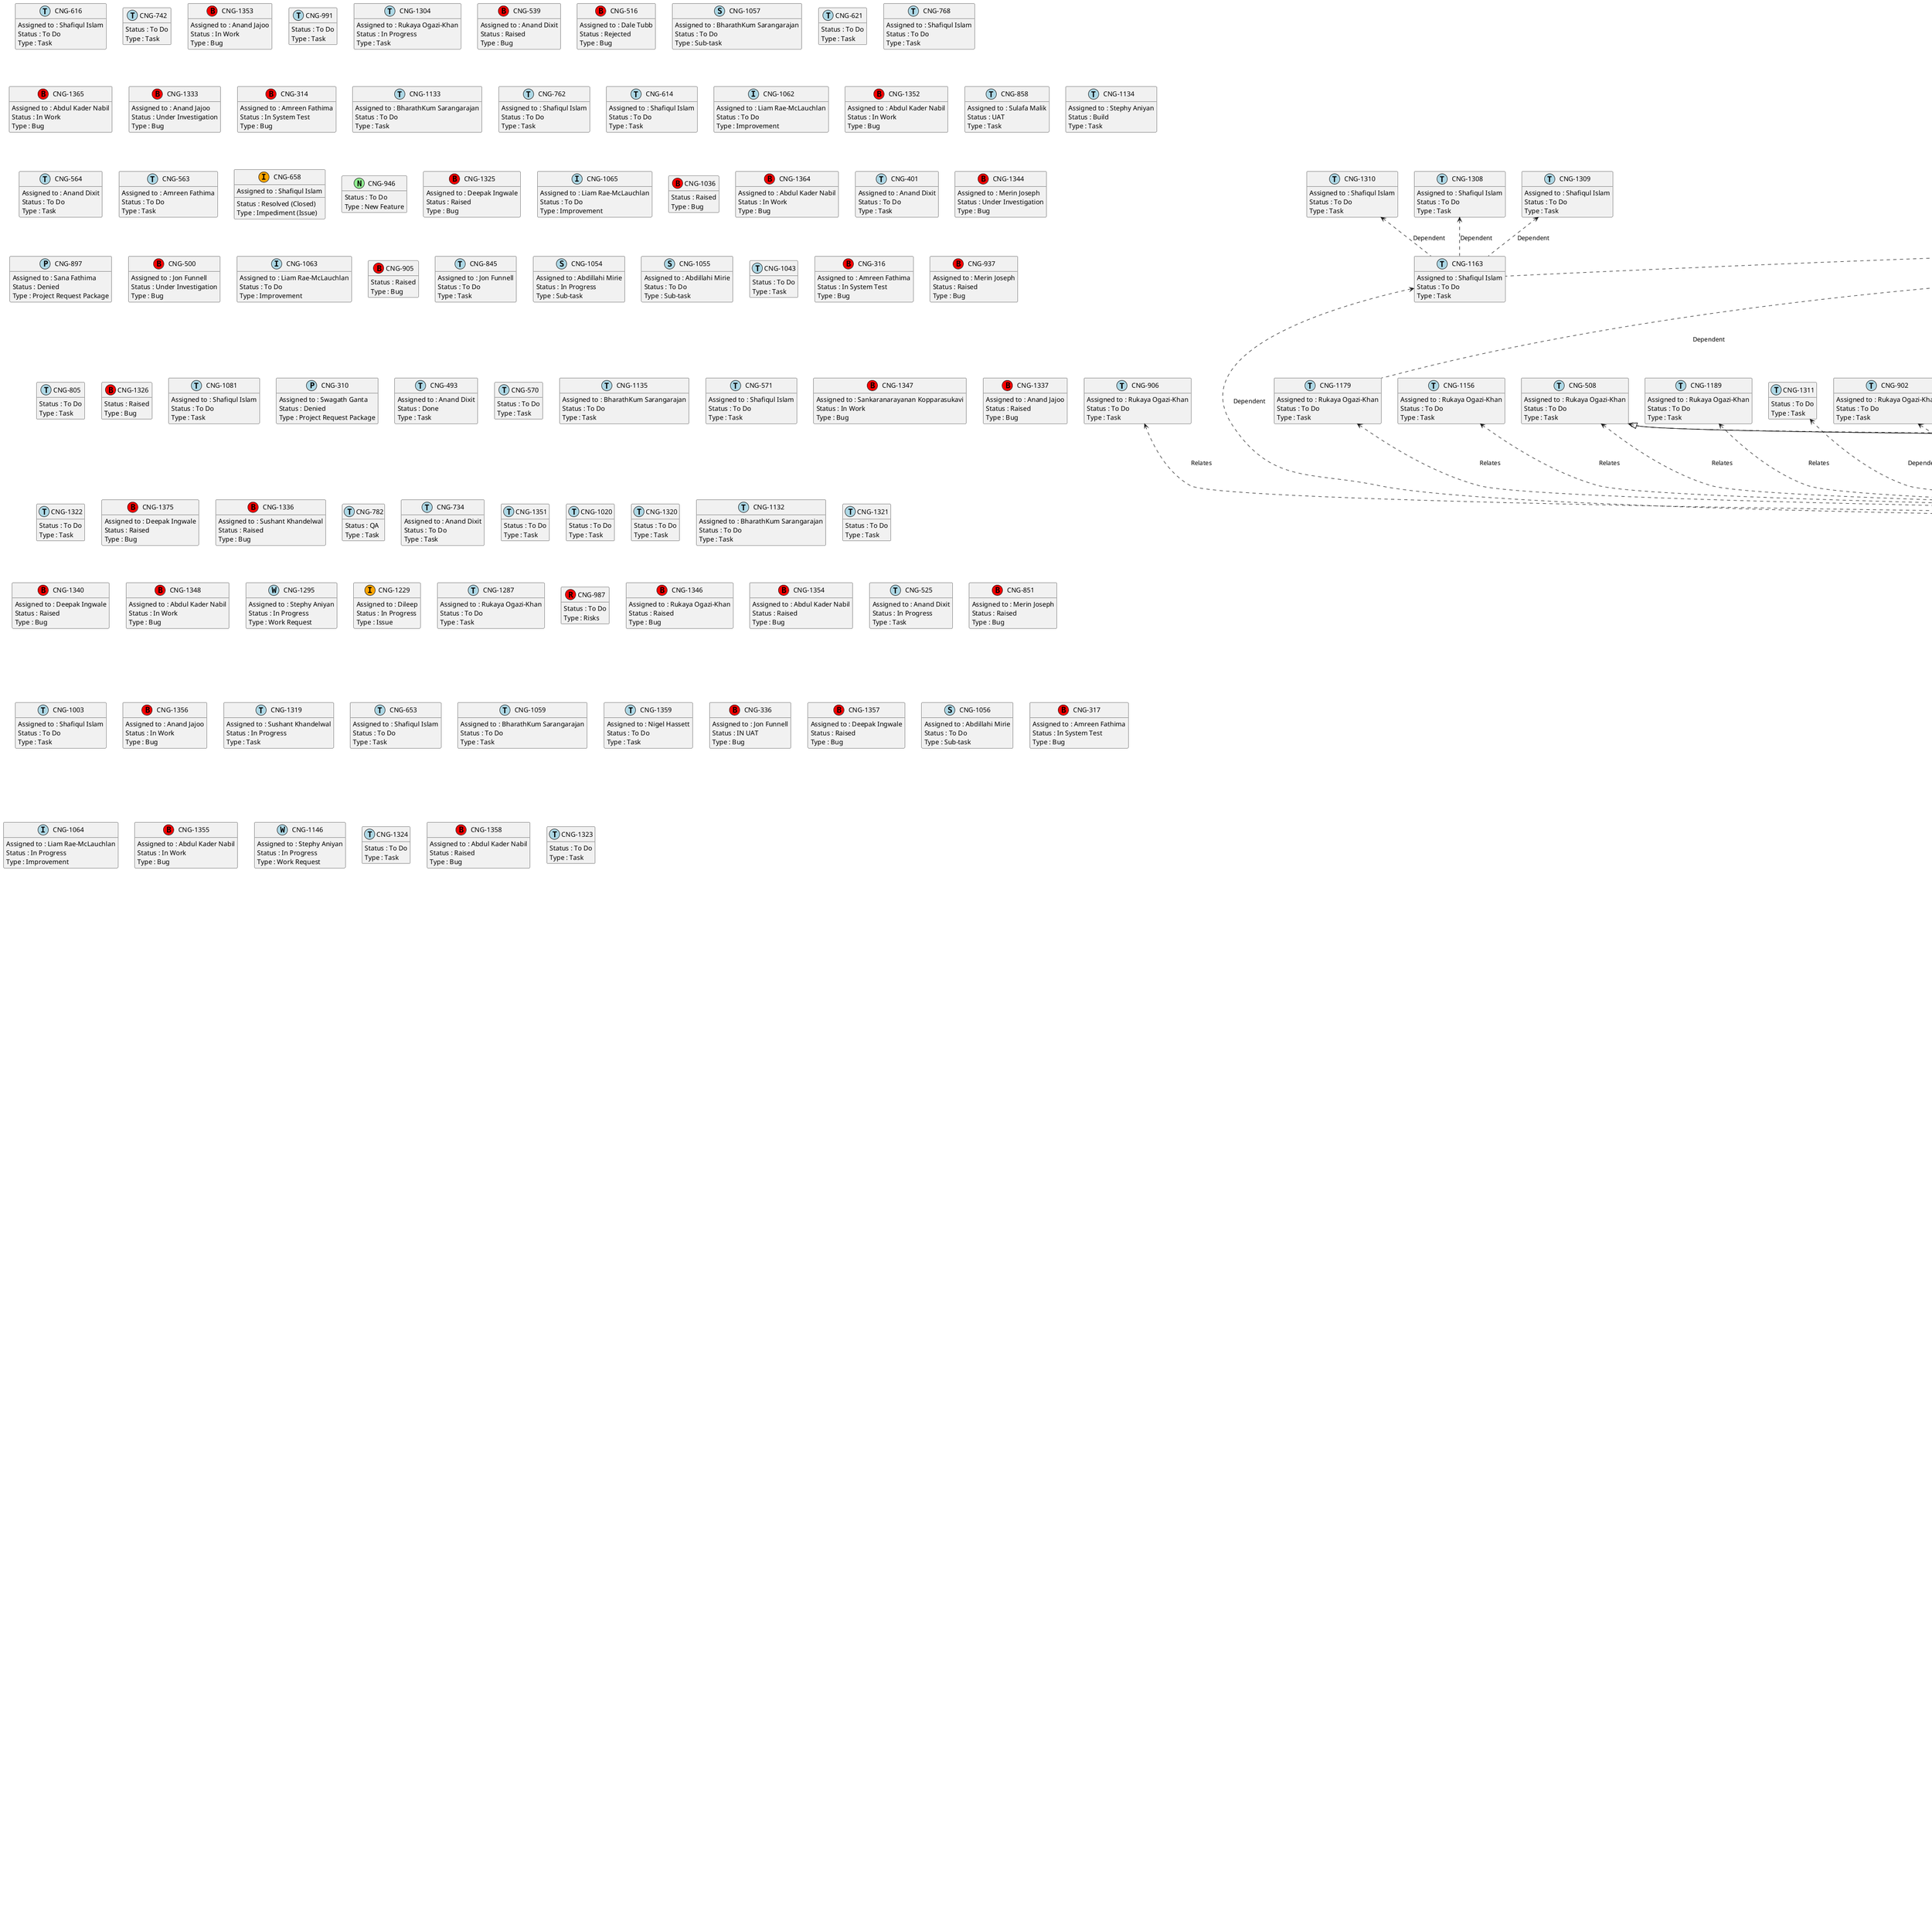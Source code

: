@startuml
'https://plantuml.com/class-diagram

' GENERATE CLASS DIAGRAM ===========
' Generated at    : Fri Apr 12 19:54:48 CEST 2024

hide empty members

legend
Jira Ticket Status
----
(IN UAT) : 7
(In Review (migrated)) : 1
(To Do) : 192
(Dev Review) : 11
(In Work) : 1
(Under Investigation) : 2
(UAT) : 19
(In Progress) : 86
(In System Test) : 7
(Raised) : 7
(QA) : 11
(Build) : 3
(On Hold / Monitoring) : 1
(Design Review) : 10
----
Jira Ticket Types
----
(Risks) : 8
(Task) : 206
(Issue) : 1
(Work Request) : 2
(Bug) : 25
(Sub-task) : 58
(Story) : 57
(New Feature) : 1
end legend


' Jira Tickets =======
class "CNG-906" << (T,lightblue) >> {
  Assigned to : Rukaya Ogazi-Khan
  Status : To Do
  Type : Task
}

class "CNG-1360" << (T,lightblue) >> {
  Assigned to : Dileep
  Status : In Progress
  Type : Task
}

class "CNG-616" << (T,lightblue) >> {
  Assigned to : Shafiqul Islam
  Status : To Do
  Type : Task
}

class "CNG-491" << (T,lightblue) >> {
  Assigned to : Riti Agarwal
  Status : To Do
  Type : Task
}

class "CNG-1123" << (T,lightblue) >> {
  Assigned to : Deepak Ingwale
  Status : In Progress
  Type : Task
}

class "CNG-746" << (S,lightblue) >> {
  Status : In Progress
  Type : Sub-task
}

class "CNG-644" << (S,lightblue) >> {
  Assigned to : Anand Dixit
  Status : Build
  Type : Sub-task
}

class "CNG-742" << (T,lightblue) >> {
  Status : To Do
  Type : Task
}

class "CNG-949" << (T,lightblue) >> {
  Status : To Do
  Type : Task
}

class "CNG-1353" << (B,red) >> {
  Assigned to : Anand Jajoo
  Status : In Work
  Type : Bug
}

class "CNG-991" << (T,lightblue) >> {
  Status : To Do
  Type : Task
}

class "CNG-1022" << (T,lightblue) >> {
  Assigned to : Anand Jajoo
  Status : To Do
  Type : Task
}

class "CNG-661" << (S,lightblue) >> {
  Assigned to : Sushant Khandelwal
  Status : Dev Review
  Type : Sub-task
}

class "CNG-1155" << (T,lightblue) >> {
  Assigned to : Rukaya Ogazi-Khan
  Status : In Progress
  Type : Task
}

class "CNG-536" << (B,red) >> {
  Assigned to : Sulafa Malik
  Status : IN UAT
  Type : Bug
}

class "CNG-1154" << (T,lightblue) >> {
  Assigned to : Rukaya Ogazi-Khan
  Status : To Do
  Type : Task
}

class "CNG-1203" << (S,lightblue) >> {
  Assigned to : Shafiqul Islam
  Status : In Progress
  Type : Sub-task
}

class "CNG-765" << (S,lightblue) >> {
  Assigned to : Jon Funnell
  Status : In Progress
  Type : Sub-task
}

class "CNG-1304" << (T,lightblue) >> {
  Assigned to : Rukaya Ogazi-Khan
  Status : In Progress
  Type : Task
}

class "CNG-1306" << (T,lightblue) >> {
  Assigned to : BharathKum Sarangarajan
  Status : In Progress
  Type : Task
}

class "CNG-356" << (B,red) >> {
  Assigned to : Sushant Khandelwal
  Status : In Work
  Type : Bug
}

class "CNG-1366" << (T,lightblue) >> {
  Assigned to : Deepak Ingwale
  Status : In Progress
  Type : Task
}

class "CNG-300" << (T,lightblue) >> {
  Assigned to : Shafiqul Islam
  Status : To Do
  Type : Task
}

class "CNG-377" << (S,lightgreen) >> {
  Assigned to : Abinaya Arumugasamy
  Status : Dev Review
  Type : Story
}

class "CNG-1160" << (S,lightblue) >> {
  Status : To Do
  Type : Sub-task
}

class "CNG-1157" << (S,lightblue) >> {
  Status : To Do
  Type : Sub-task
}

class "CNG-741" << (T,lightblue) >> {
  Assigned to : Shafiqul Islam
  Status : To Do
  Type : Task
}

class "CNG-1331" << (T,lightblue) >> {
  Assigned to : Rukaya Ogazi-Khan
  Status : To Do
  Type : Task
}

class "CNG-1159" << (S,lightblue) >> {
  Status : In Progress
  Type : Sub-task
}

class "CNG-1158" << (S,lightblue) >> {
  Status : To Do
  Type : Sub-task
}

class "CNG-1136" << (S,lightblue) >> {
  Status : To Do
  Type : Sub-task
}

class "CNG-1017" << (T,lightblue) >> {
  Assigned to : Shafiqul Islam
  Status : To Do
  Type : Task
}

class "CNG-944" << (W,lightblue) >> {
  Assigned to : Scott Nimmo
  Status : To Do
  Type : Work Request
}

class "CNG-398" << (T,lightblue) >> {
  Assigned to : Amreen Fathima
  Status : To Do
  Type : Task
}

class "CNG-79" << (S,lightgreen) >> {
  Assigned to : Deepak Ingwale
  Status : Build
  Type : Story
}

class "CNG-1087" << (S,lightblue) >> {
  Status : To Do
  Type : Sub-task
}

class "CNG-210" << (S,lightgreen) >> {
  Assigned to : Sulafa Malik
  Status : UAT
  Type : Story
}

class "CNG-257" << (S,lightgreen) >> {
  Assigned to : Tony Cassidy
  Status : UAT
  Type : Story
}

class "CNG-1361" << (T,lightblue) >> {
  Status : In Progress
  Type : Task
}

class "CNG-893" << (T,lightblue) >> {
  Status : To Do
  Type : Task
}

class "CNG-90" << (S,lightgreen) >> {
  Assigned to : Merin Joseph
  Status : QA
  Type : Story
}

class "CNG-675" << (S,lightblue) >> {
  Status : To Do
  Type : Sub-task
}

class "CNG-539" << (B,red) >> {
  Assigned to : Anand Dixit
  Status : Raised
  Type : Bug
}

class "CNG-1162" << (S,lightblue) >> {
  Status : To Do
  Type : Sub-task
}

class "CNG-1161" << (S,lightblue) >> {
  Status : To Do
  Type : Sub-task
}

class "CNG-1330" << (T,lightblue) >> {
  Assigned to : Rukaya Ogazi-Khan
  Status : To Do
  Type : Task
}

class "CNG-1164" << (S,lightblue) >> {
  Status : To Do
  Type : Sub-task
}

class "CNG-1329" << (T,lightblue) >> {
  Assigned to : Shafiqul Islam
  Status : To Do
  Type : Task
}

class "CNG-1163" << (T,lightblue) >> {
  Assigned to : Shafiqul Islam
  Status : To Do
  Type : Task
}

class "CNG-626" << (T,lightblue) >> {
  Assigned to : Shafiqul Islam
  Status : To Do
  Type : Task
}

class "CNG-740" << (T,lightblue) >> {
  Assigned to : Shafiqul Islam
  Status : To Do
  Type : Task
}

class "CNG-82" << (S,lightgreen) >> {
  Assigned to : Sushant Khandelwal
  Status : In Progress
  Type : Story
}

class "CNG-388" << (S,lightgreen) >> {
  Assigned to : Sushant Khandelwal
  Status : In Progress
  Type : Story
}

class "CNG-71" << (S,lightgreen) >> {
  Assigned to : BharathKum Sarangarajan
  Status : To Do
  Type : Story
}

class "CNG-214" << (S,lightgreen) >> {
  Assigned to : Narayana Golla
  Status : In Progress
  Type : Story
}

class "CNG-655" << (N,lightgreen) >> {
  Status : To Do
  Type : New Feature
}

class "CNG-72" << (S,lightgreen) >> {
  Assigned to : Jon Funnell
  Status : To Do
  Type : Story
}

class "CNG-385" << (T,lightblue) >> {
  Assigned to : Shafiqul Islam
  Status : To Do
  Type : Task
}

class "CNG-1179" << (T,lightblue) >> {
  Assigned to : Rukaya Ogazi-Khan
  Status : To Do
  Type : Task
}

class "CNG-1141" << (T,lightblue) >> {
  Assigned to : Amreen Fathima
  Status : To Do
  Type : Task
}

class "CNG-1234" << (T,lightblue) >> {
  Assigned to : Nigel Hassett
  Status : To Do
  Type : Task
}

class "CNG-516" << (B,red) >> {
  Assigned to : Dale Tubb
  Status : Rejected
  Type : Bug
}

class "CNG-1242" << (S,lightblue) >> {
  Assigned to : Paolo Brunasti
  Status : To Do
  Type : Sub-task
}

class "CNG-715" << (S,lightblue) >> {
  Assigned to : Iswarya Gunasegaran
  Status : To Do
  Type : Sub-task
}

class "CNG-1023" << (T,lightblue) >> {
  Assigned to : Riti Agarwal
  Status : In Progress
  Type : Task
}

class "CNG-714" << (S,lightblue) >> {
  Assigned to : Iswarya Gunasegaran
  Status : To Do
  Type : Sub-task
}

class "CNG-1241" << (S,lightblue) >> {
  Assigned to : Paolo Brunasti
  Status : In Progress
  Type : Sub-task
}

class "CNG-760" << (T,lightblue) >> {
  Assigned to : Shafiqul Islam
  Status : In Progress
  Type : Task
}

class "CNG-1001" << (T,lightblue) >> {
  Status : To Do
  Type : Task
}

class "CNG-544" << (S,lightblue) >> {
  Assigned to : Sushant Khandelwal
  Status : To Do
  Type : Sub-task
}

class "CNG-1057" << (S,lightblue) >> {
  Assigned to : BharathKum Sarangarajan
  Status : To Do
  Type : Sub-task
}

class "CNG-543" << (S,lightblue) >> {
  Assigned to : Sushant Khandelwal
  Status : To Do
  Type : Sub-task
}

class "CNG-1294" << (T,lightblue) >> {
  Assigned to : Sivagami S
  Status : In Progress
  Type : Task
}

class "CNG-548" << (T,lightblue) >> {
  Assigned to : Sushant Khandelwal
  Status : In Progress
  Type : Task
}

class "CNG-679" << (S,lightblue) >> {
  Status : In Progress
  Type : Sub-task
}

class "CNG-620" << (T,lightblue) >> {
  Assigned to : Sushant Khandelwal
  Status : Design Review
  Type : Task
}

class "CNG-682" << (S,lightblue) >> {
  Status : To Do
  Type : Sub-task
}

class "CNG-681" << (S,lightblue) >> {
  Assigned to : Sulafa Malik
  Status : In Progress
  Type : Sub-task
}

class "CNG-680" << (S,lightblue) >> {
  Status : In Progress
  Type : Sub-task
}

class "CNG-1030" << (S,lightblue) >> {
  Assigned to : Pratik Desai
  Status : In Review (migrated)
  Type : Sub-task
}

class "CNG-1029" << (S,lightblue) >> {
  Assigned to : Shafiqul Islam
  Status : In Review (migrated)
  Type : Sub-task
}

class "CNG-908" << (T,lightblue) >> {
  Assigned to : BharathKum Sarangarajan
  Status : In Progress
  Type : Task
}

class "CNG-1032" << (S,lightblue) >> {
  Assigned to : Shafiqul Islam
  Status : In Review (migrated)
  Type : Sub-task
}

class "CNG-621" << (T,lightblue) >> {
  Status : To Do
  Type : Task
}

class "CNG-1031" << (S,lightblue) >> {
  Assigned to : Pratik Desai
  Status : In Progress
  Type : Sub-task
}

class "CNG-768" << (T,lightblue) >> {
  Assigned to : Shafiqul Islam
  Status : To Do
  Type : Task
}

class "CNG-1192" << (T,lightblue) >> {
  Assigned to : Jon Funnell
  Status : To Do
  Type : Task
}

class "CNG-1076" << (T,lightblue) >> {
  Status : To Do
  Type : Task
}

class "CNG-1025" << (S,lightblue) >> {
  Assigned to : Riti Agarwal
  Status : In Progress
  Type : Sub-task
}

class "CNG-1024" << (S,lightblue) >> {
  Assigned to : Shafiqul Islam
  Status : In Review (migrated)
  Type : Sub-task
}

class "CNG-1026" << (S,lightblue) >> {
  Assigned to : Riti Agarwal
  Status : In Review (migrated)
  Type : Sub-task
}

class "CNG-1040" << (S,lightblue) >> {
  Assigned to : Anand Jajoo
  Status : In Progress
  Type : Sub-task
}

class "CNG-1365" << (B,red) >> {
  Assigned to : Abdul Kader Nabil
  Status : In Work
  Type : Bug
}

class "CNG-1039" << (S,lightblue) >> {
  Assigned to : Stephy Aniyan
  Status : In Progress
  Type : Sub-task
}

class "CNG-1027" << (S,lightblue) >> {
  Assigned to : Riti Agarwal
  Status : In Review (migrated)
  Type : Sub-task
}

class "CNG-1038" << (S,lightblue) >> {
  Assigned to : Stephy Aniyan
  Status : In Progress
  Type : Sub-task
}

class "CNG-1098" << (S,lightblue) >> {
  Status : To Do
  Type : Sub-task
}

class "CNG-1156" << (T,lightblue) >> {
  Assigned to : Rukaya Ogazi-Khan
  Status : To Do
  Type : Task
}

class "CNG-625" << (S,lightblue) >> {
  Status : To Do
  Type : Sub-task
}

class "CNG-624" << (T,lightblue) >> {
  Assigned to : Anand Dixit
  Status : To Do
  Type : Task
}

class "CNG-1077" << (S,lightblue) >> {
  Status : To Do
  Type : Sub-task
}

class "CNG-1013" << (B,red) >> {
  Assigned to : Stephy Aniyan
  Status : In System Test
  Type : Bug
}

class "CNG-518" << (T,lightblue) >> {
  Assigned to : Shafiqul Islam
  Status : UAT
  Type : Task
}

class "CNG-1286" << (T,lightblue) >> {
  Assigned to : Dileep
  Status : To Do
  Type : Task
}

class "CNG-393" << (S,lightgreen) >> {
  Assigned to : Deepak Ingwale
  Status : In Progress
  Type : Story
}

class "CNG-346" << (B,red) >> {
  Assigned to : Amreen Fathima
  Status : In System Test
  Type : Bug
}

class "CNG-1174" << (S,lightblue) >> {
  Status : To Do
  Type : Sub-task
}

class "CNG-988" << (R,red) >> {
  Status : To Do
  Type : Risks
}

class "CNG-1078" << (S,lightblue) >> {
  Status : To Do
  Type : Sub-task
}

class "CNG-1033" << (S,lightblue) >> {
  Assigned to : Riti Agarwal
  Status : In Progress
  Type : Sub-task
}

class "CNG-1079" << (S,lightblue) >> {
  Status : To Do
  Type : Sub-task
}

class "CNG-1222" << (T,lightblue) >> {
  Assigned to : Nigel Hassett
  Status : To Do
  Type : Task
}

class "CNG-1173" << (S,lightblue) >> {
  Status : To Do
  Type : Sub-task
}

class "CNG-964" << (T,lightblue) >> {
  Assigned to : Iswarya Gunasegaran
  Status : To Do
  Type : Task
}

class "CNG-1230" << (T,lightblue) >> {
  Assigned to : Shafiqul Islam
  Status : In Progress
  Type : Task
}

class "CNG-1333" << (B,red) >> {
  Assigned to : Anand Jajoo
  Status : Under Investigation
  Type : Bug
}

class "CNG-881" << (B,red) >> {
  Status : Raised
  Type : Bug
}

class "CNG-508" << (T,lightblue) >> {
  Assigned to : Rukaya Ogazi-Khan
  Status : To Do
  Type : Task
}

class "CNG-773" << (T,lightblue) >> {
  Assigned to : Merin Joseph
  Status : In Progress
  Type : Task
}

class "CNG-51" << (S,lightgreen) >> {
  Assigned to : Sulafa Malik
  Status : UAT
  Type : Story
}

class "CNG-1328" << (S,lightblue) >> {
  Assigned to : Swagath Ganta
  Status : In Progress
  Type : Sub-task
}

class "CNG-387" << (S,lightgreen) >> {
  Assigned to : Sulafa Malik
  Status : UAT
  Type : Story
}

class "CNG-999" << (T,lightblue) >> {
  Assigned to : Amreen Fathima
  Status : QA
  Type : Task
}

class "CNG-314" << (B,red) >> {
  Assigned to : Amreen Fathima
  Status : In System Test
  Type : Bug
}

class "CNG-70" << (S,lightgreen) >> {
  Assigned to : Sushant Khandelwal
  Status : In Progress
  Type : Story
}

class "CNG-776" << (T,lightblue) >> {
  Assigned to : Rukaya Ogazi-Khan
  Status : To Do
  Type : Task
}

class "CNG-55" << (S,lightgreen) >> {
  Assigned to : Shafiqul Islam
  Status : To Do
  Type : Story
}

class "CNG-1214" << (S,lightblue) >> {
  Assigned to : Anand Jajoo
  Status : To Do
  Type : Sub-task
}

class "CNG-1133" << (T,lightblue) >> {
  Assigned to : BharathKum Sarangarajan
  Status : To Do
  Type : Task
}

class "CNG-1170" << (S,lightblue) >> {
  Status : To Do
  Type : Sub-task
}

class "CNG-762" << (T,lightblue) >> {
  Assigned to : Shafiqul Islam
  Status : To Do
  Type : Task
}

class "CNG-614" << (T,lightblue) >> {
  Assigned to : Shafiqul Islam
  Status : To Do
  Type : Task
}

class "CNG-874" << (T,lightblue) >> {
  Assigned to : Abdul Kader Nabil
  Status : In Progress
  Type : Task
}

class "CNG-1216" << (S,lightblue) >> {
  Assigned to : Paolo Brunasti
  Status : In Progress
  Type : Sub-task
}

class "CNG-857" << (S,lightblue) >> {
  Assigned to : Sulafa Malik
  Status : To Do
  Type : Sub-task
}

class "CNG-1215" << (S,lightblue) >> {
  Assigned to : Anand Jajoo
  Status : To Do
  Type : Sub-task
}

class "CNG-1107" << (T,lightblue) >> {
  Assigned to : Paolo Brunasti
  Status : In Progress
  Type : Task
}

class "CNG-1092" << (S,lightblue) >> {
  Status : To Do
  Type : Sub-task
}

class "CNG-1086" << (S,lightblue) >> {
  Status : To Do
  Type : Sub-task
}

class "CNG-395" << (T,lightblue) >> {
  Assigned to : Merin Joseph
  Status : QA
  Type : Task
}

class "CNG-1189" << (T,lightblue) >> {
  Assigned to : Rukaya Ogazi-Khan
  Status : To Do
  Type : Task
}

class "CNG-1062" << (I,lightblue) >> {
  Assigned to : Liam Rae-McLauchlan
  Status : To Do
  Type : Improvement
}

class "CNG-1093" << (S,lightblue) >> {
  Status : To Do
  Type : Sub-task
}

class "CNG-1352" << (B,red) >> {
  Assigned to : Abdul Kader Nabil
  Status : In Work
  Type : Bug
}

class "CNG-646" << (B,red) >> {
  Assigned to : Sulafa Malik
  Status : IN UAT
  Type : Bug
}

class "CNG-1311" << (T,lightblue) >> {
  Status : To Do
  Type : Task
}

class "CNG-858" << (T,lightblue) >> {
  Assigned to : Sulafa Malik
  Status : UAT
  Type : Task
}

class "CNG-312" << (B,red) >> {
  Assigned to : Sulafa Malik
  Status : IN UAT
  Type : Bug
}

class "CNG-1300" << (T,lightblue) >> {
  Assigned to : Dileep
  Status : In Progress
  Type : Task
}

class "CNG-364" << (B,red) >> {
  Assigned to : Nigel Hassett
  Status : Under Investigation
  Type : Bug
}

class "CNG-1084" << (T,lightblue) >> {
  Status : To Do
  Type : Task
}

class "CNG-1134" << (T,lightblue) >> {
  Assigned to : Stephy Aniyan
  Status : Build
  Type : Task
}

class "CNG-1318" << (T,lightblue) >> {
  Assigned to : BharathKum Sarangarajan
  Status : To Do
  Type : Task
}

class "CNG-564" << (T,lightblue) >> {
  Assigned to : Anand Dixit
  Status : To Do
  Type : Task
}

class "CNG-563" << (T,lightblue) >> {
  Assigned to : Amreen Fathima
  Status : To Do
  Type : Task
}

class "CNG-1378" << (T,lightblue) >> {
  Status : To Do
  Type : Task
}

class "CNG-1186" << (T,lightblue) >> {
  Assigned to : Shafiqul Islam
  Status : To Do
  Type : Task
}

class "CNG-217" << (S,lightgreen) >> {
  Assigned to : Sulafa Malik
  Status : UAT
  Type : Story
}

class "CNG-1244" << (T,lightblue) >> {
  Assigned to : Rukaya Ogazi-Khan
  Status : To Do
  Type : Task
}

class "CNG-658" << (I,orange) >> {
  Assigned to : Shafiqul Islam
  Status : Resolved (Closed)
  Type : Impediment (Issue)
}

class "CNG-77" << (S,lightgreen) >> {
  Assigned to : Jon Funnell
  Status : To Do
  Type : Story
}

class "CNG-997" << (R,red) >> {
  Assigned to : Shafiqul Islam
  Status : To Do
  Type : Risks
}

class "CNG-685" << (S,lightblue) >> {
  Assigned to : Merin Joseph
  Status : To Do
  Type : Sub-task
}

class "CNG-684" << (S,lightblue) >> {
  Assigned to : Shafiqul Islam
  Status : To Do
  Type : Sub-task
}

class "CNG-662" << (T,lightblue) >> {
  Status : In Progress
  Type : Task
}

class "CNG-615" << (T,lightblue) >> {
  Assigned to : Shafiqul Islam
  Status : To Do
  Type : Task
}

class "CNG-1139" << (T,lightblue) >> {
  Assigned to : Amreen Fathima
  Status : In Progress
  Type : Task
}

class "CNG-946" << (N,lightgreen) >> {
  Status : To Do
  Type : New Feature
}

class "CNG-1325" << (B,red) >> {
  Assigned to : Deepak Ingwale
  Status : Raised
  Type : Bug
}

class "CNG-688" << (S,lightblue) >> {
  Status : To Do
  Type : Sub-task
}

class "CNG-687" << (S,lightblue) >> {
  Assigned to : Sulafa Malik
  Status : To Do
  Type : Sub-task
}

class "CNG-686" << (S,lightblue) >> {
  Status : QA
  Type : Sub-task
}

class "CNG-902" << (T,lightblue) >> {
  Assigned to : Rukaya Ogazi-Khan
  Status : To Do
  Type : Task
}

class "CNG-994" << (R,red) >> {
  Assigned to : Shafiqul Islam
  Status : To Do
  Type : Risks
}

class "CNG-995" << (R,red) >> {
  Assigned to : Shafiqul Islam
  Status : To Do
  Type : Risks
}

class "CNG-1246" << (T,lightblue) >> {
  Assigned to : Rukaya Ogazi-Khan
  Status : To Do
  Type : Task
}

class "CNG-1007" << (T,lightblue) >> {
  Status : To Do
  Type : Task
}

class "CNG-996" << (R,red) >> {
  Assigned to : Shafiqul Islam
  Status : To Do
  Type : Risks
}

class "CNG-1315" << (T,lightblue) >> {
  Assigned to : BharathKum Sarangarajan
  Status : To Do
  Type : Task
}

class "CNG-716" << (T,lightblue) >> {
  Assigned to : Shafiqul Islam
  Status : To Do
  Type : Task
}

class "CNG-68" << (S,lightgreen) >> {
  Assigned to : Anand Jajoo
  Status : To Do
  Type : Story
}

class "CNG-67" << (S,lightgreen) >> {
  Assigned to : Jon Funnell
  Status : To Do
  Type : Story
}

class "CNG-1088" << (S,lightblue) >> {
  Status : To Do
  Type : Sub-task
}

class "CNG-299" << (T,lightblue) >> {
  Assigned to : Sana Fathima
  Status : To Do
  Type : Task
}

class "CNG-383" << (T,lightblue) >> {
  Assigned to : Sulafa Malik
  Status : UAT
  Type : Task
}

class "CNG-30" << (S,lightgreen) >> {
  Assigned to : Sulafa Malik
  Status : UAT
  Type : Story
}

class "CNG-1190" << (T,lightblue) >> {
  Assigned to : Shafiqul Islam
  Status : To Do
  Type : Task
}

class "CNG-376" << (S,lightgreen) >> {
  Assigned to : Abdul Kader Nabil
  Status : Dev Review
  Type : Story
}

class "CNG-49" << (S,lightgreen) >> {
  Assigned to : Amreen Fathima
  Status : QA
  Type : Story
}

class "CNG-993" << (R,red) >> {
  Assigned to : Sana Fathima
  Status : To Do
  Type : Risks
}

class "CNG-984" << (T,lightblue) >> {
  Status : To Do
  Type : Task
}

class "CNG-269" << (S,lightgreen) >> {
  Assigned to : Abdul Kader Nabil
  Status : Dev Review
  Type : Story
}

class "CNG-73" << (S,lightgreen) >> {
  Assigned to : Sushant Khandelwal
  Status : Design Review
  Type : Story
}

class "CNG-1183" << (T,lightblue) >> {
  Assigned to : Rukaya Ogazi-Khan
  Status : To Do
  Type : Task
}

class "CNG-87" << (S,lightgreen) >> {
  Assigned to : Deepak Ingwale
  Status : Design Review
  Type : Story
}

class "CNG-1310" << (T,lightblue) >> {
  Assigned to : Shafiqul Islam
  Status : To Do
  Type : Task
}

class "CNG-1065" << (I,lightblue) >> {
  Assigned to : Liam Rae-McLauchlan
  Status : To Do
  Type : Improvement
}

class "CNG-1012" << (B,red) >> {
  Assigned to : Stephy Aniyan
  Status : In System Test
  Type : Bug
}

class "CNG-1036" << (B,red) >> {
  Status : Raised
  Type : Bug
}

class "CNG-1035" << (B,red) >> {
  Status : Raised
  Type : Bug
}

class "CNG-651" << (T,lightblue) >> {
  Assigned to : Rukaya Ogazi-Khan
  Status : To Do
  Type : Task
}

class "CNG-846" << (S,lightblue) >> {
  Status : To Do
  Type : Sub-task
}

class "CNG-848" << (S,lightblue) >> {
  Status : To Do
  Type : Sub-task
}

class "CNG-847" << (S,lightblue) >> {
  Status : To Do
  Type : Sub-task
}

class "CNG-849" << (S,lightblue) >> {
  Status : To Do
  Type : Sub-task
}

class "CNG-1066" << (T,lightblue) >> {
  Assigned to : Sam Miles
  Status : To Do
  Type : Task
}

class "CNG-485" << (S,lightgreen) >> {
  Assigned to : Sulafa Malik
  Status : UAT
  Type : Story
}

class "CNG-46" << (S,lightgreen) >> {
  Assigned to : Sulafa Malik
  Status : UAT
  Type : Story
}

class "CNG-415" << (T,lightblue) >> {
  Assigned to : Shafiqul Islam
  Status : To Do
  Type : Task
}

class "CNG-1364" << (B,red) >> {
  Assigned to : Abdul Kader Nabil
  Status : In Work
  Type : Bug
}

class "CNG-1089" << (S,lightblue) >> {
  Status : To Do
  Type : Sub-task
}

class "CNG-1005" << (T,lightblue) >> {
  Assigned to : Poornima Sajeendran
  Status : Design Review
  Type : Task
}

class "CNG-1363" << (T,lightblue) >> {
  Status : To Do
  Type : Task
}

class "CNG-28" << (S,lightgreen) >> {
  Assigned to : Sulafa Malik
  Status : UAT
  Type : Story
}

class "CNG-1004" << (R,red) >> {
  Assigned to : Sana Fathima
  Status : In Progress
  Type : Risks
}

class "CNG-41" << (S,lightgreen) >> {
  Assigned to : Jon Funnell
  Status : To Do
  Type : Story
}

class "CNG-1090" << (S,lightblue) >> {
  Status : To Do
  Type : Sub-task
}

class "CNG-1085" << (T,lightblue) >> {
  Status : To Do
  Type : Task
}

class "CNG-1184" << (T,lightblue) >> {
  Assigned to : Rukaya Ogazi-Khan
  Status : In Progress
  Type : Task
}

class "CNG-293" << (T,lightblue) >> {
  Assigned to : Poornima Sajeendran
  Status : In Progress
  Type : Task
}

class "CNG-1075" << (T,lightblue) >> {
  Assigned to : Rukaya Ogazi-Khan
  Status : In Progress
  Type : Task
}

class "CNG-65" << (S,lightgreen) >> {
  Assigned to : Sulafa Malik
  Status : UAT
  Type : Story
}

class "CNG-401" << (T,lightblue) >> {
  Assigned to : Anand Dixit
  Status : To Do
  Type : Task
}

class "CNG-557" << (S,lightblue) >> {
  Assigned to : Shafiqul Islam
  Status : In Progress
  Type : Sub-task
}

class "CNG-556" << (S,lightblue) >> {
  Assigned to : Shafiqul Islam
  Status : Dev Review
  Type : Sub-task
}

class "CNG-1290" << (T,lightblue) >> {
  Assigned to : Shafiqul Islam
  Status : To Do
  Type : Task
}

class "CNG-555" << (T,lightblue) >> {
  Status : In Progress
  Type : Task
}

class "CNG-1291" << (T,lightblue) >> {
  Assigned to : Shafiqul Islam
  Status : To Do
  Type : Task
}

class "CNG-560" << (S,lightblue) >> {
  Status : To Do
  Type : Sub-task
}

class "CNG-1344" << (B,red) >> {
  Assigned to : Merin Joseph
  Status : Under Investigation
  Type : Bug
}

class "CNG-559" << (S,lightblue) >> {
  Assigned to : Sulafa Malik
  Status : To Do
  Type : Sub-task
}

class "CNG-798" << (S,lightblue) >> {
  Assigned to : Anand Dixit
  Status : In Progress
  Type : Sub-task
}

class "CNG-1292" << (T,lightblue) >> {
  Assigned to : Shafiqul Islam
  Status : To Do
  Type : Task
}

class "CNG-558" << (S,lightblue) >> {
  Status : To Do
  Type : Sub-task
}

class "CNG-1293" << (T,lightblue) >> {
  Assigned to : Shafiqul Islam
  Status : To Do
  Type : Task
}

class "CNG-1308" << (T,lightblue) >> {
  Assigned to : Shafiqul Islam
  Status : To Do
  Type : Task
}

class "CNG-1199" << (T,lightblue) >> {
  Assigned to : BharathKum Sarangarajan
  Status : To Do
  Type : Task
}

class "CNG-940" << (S,lightblue) >> {
  Status : To Do
  Type : Sub-task
}

class "CNG-941" << (S,lightblue) >> {
  Status : To Do
  Type : Sub-task
}

class "CNG-502" << (B,red) >> {
  Assigned to : Jon Funnell
  Status : Raised
  Type : Bug
}

class "CNG-942" << (S,lightblue) >> {
  Status : To Do
  Type : Sub-task
}

class "CNG-932" << (T,lightblue) >> {
  Status : To Do
  Type : Task
}

class "CNG-1309" << (T,lightblue) >> {
  Assigned to : Shafiqul Islam
  Status : To Do
  Type : Task
}

class "CNG-1091" << (S,lightblue) >> {
  Status : To Do
  Type : Sub-task
}

class "CNG-48" << (S,lightgreen) >> {
  Assigned to : Nigel Hassett
  Status : To Do
  Type : Story
}

class "CNG-93" << (S,lightgreen) >> {
  Assigned to : Jon Funnell
  Status : To Do
  Type : Story
}

class "CNG-69" << (S,lightgreen) >> {
  Assigned to : Sulafa Malik
  Status : UAT
  Type : Story
}

class "CNG-339" << (T,lightblue) >> {
  Assigned to : Abinaya Arumugasamy
  Status : Dev Review
  Type : Task
}

class "CNG-85" << (S,lightgreen) >> {
  Assigned to : Shafiqul Islam
  Status : To Do
  Type : Story
}

class "CNG-1303" << (T,lightblue) >> {
  Assigned to : Rukaya Ogazi-Khan
  Status : To Do
  Type : Task
}

class "CNG-255" << (T,lightblue) >> {
  Assigned to : Deepak Ingwale
  Status : Dev Review
  Type : Task
}

class "CNG-1285" << (T,lightblue) >> {
  Assigned to : BharathKum Sarangarajan
  Status : In Progress
  Type : Task
}

class "CNG-1240" << (S,lightblue) >> {
  Assigned to : Paolo Brunasti
  Status : In Progress
  Type : Sub-task
}

class "CNG-1238" << (S,lightblue) >> {
  Assigned to : Jayanth Vignesh
  Status : Dev Review
  Type : Sub-task
}

class "CNG-75" << (S,lightgreen) >> {
  Assigned to : Nigel Hassett
  Status : Design Review
  Type : Story
}

class "CNG-897" << (P,lightblue) >> {
  Assigned to : Sana Fathima
  Status : Denied
  Type : Project Request Package
}

class "CNG-32" << (S,lightgreen) >> {
  Assigned to : Sulafa Malik
  Status : UAT
  Type : Story
}

class "CNG-807" << (T,lightblue) >> {
  Assigned to : Amreen Fathima
  Status : In Progress
  Type : Task
}

class "CNG-500" << (B,red) >> {
  Assigned to : Jon Funnell
  Status : Under Investigation
  Type : Bug
}

class "CNG-2" << (S,lightgreen) >> {
  Assigned to : Merin Joseph
  Status : Build
  Type : Story
}

class "CNG-981" << (T,lightblue) >> {
  Status : In Progress
  Type : Task
}

class "CNG-689" << (S,lightblue) >> {
  Status : QA
  Type : Sub-task
}

class "CNG-1187" << (T,lightblue) >> {
  Status : To Do
  Type : Task
}

class "CNG-850" << (T,lightblue) >> {
  Status : To Do
  Type : Task
}

class "CNG-1063" << (I,lightblue) >> {
  Assigned to : Liam Rae-McLauchlan
  Status : To Do
  Type : Improvement
}

class "CNG-905" << (B,red) >> {
  Status : Raised
  Type : Bug
}

class "CNG-733" << (T,lightblue) >> {
  Assigned to : Shafiqul Islam
  Status : In Progress
  Type : Task
}

class "CNG-1274" << (T,lightblue) >> {
  Assigned to : Rukaya Ogazi-Khan
  Status : To Do
  Type : Task
}

class "CNG-1252" << (T,lightblue) >> {
  Assigned to : Shafiqul Islam
  Status : In Progress
  Type : Task
}

class "CNG-845" << (T,lightblue) >> {
  Assigned to : Jon Funnell
  Status : To Do
  Type : Task
}

class "CNG-826" << (T,lightblue) >> {
  Assigned to : Merin Joseph
  Status : To Do
  Type : Task
}

class "CNG-529" << (T,lightblue) >> {
  Assigned to : Rukaya Ogazi-Khan
  Status : To Do
  Type : Task
}

class "CNG-1301" << (T,lightblue) >> {
  Assigned to : Rukaya Ogazi-Khan
  Status : To Do
  Type : Task
}

class "CNG-1279" << (T,lightblue) >> {
  Assigned to : Rukaya Ogazi-Khan
  Status : To Do
  Type : Task
}

class "CNG-1049" << (S,lightgreen) >> {
  Assigned to : Anand Jajoo
  Status : To Do
  Type : Story
}

class "CNG-1277" << (T,lightblue) >> {
  Assigned to : Deepak Ingwale
  Status : To Do
  Type : Task
}

class "CNG-1278" << (T,lightblue) >> {
  Assigned to : Deepak Ingwale
  Status : To Do
  Type : Task
}

class "CNG-1047" << (S,lightgreen) >> {
  Status : To Do
  Type : Story
}

class "CNG-1362" << (T,lightblue) >> {
  Status : To Do
  Type : Task
}

class "CNG-1048" << (S,lightgreen) >> {
  Assigned to : Jon Funnell
  Status : To Do
  Type : Story
}

class "CNG-589" << (S,lightblue) >> {
  Assigned to : Shafiqul Islam
  Status : In Progress
  Type : Sub-task
}

class "CNG-1275" << (T,lightblue) >> {
  Assigned to : Paolo Brunasti
  Status : In Progress
  Type : Task
}

class "CNG-1185" << (T,lightblue) >> {
  Assigned to : Rukaya Ogazi-Khan
  Status : To Do
  Type : Task
}

class "CNG-825" << (T,lightblue) >> {
  Status : To Do
  Type : Task
}

class "CNG-795" << (T,lightblue) >> {
  Assigned to : Shafiqul Islam
  Status : In Progress
  Type : Task
}

class "CNG-1034" << (S,lightblue) >> {
  Assigned to : Riti Agarwal
  Status : In Review (migrated)
  Type : Sub-task
}

class "CNG-591" << (S,lightblue) >> {
  Assigned to : Shafiqul Islam
  Status : To Do
  Type : Sub-task
}

class "CNG-531" << (T,lightblue) >> {
  Assigned to : Anand Dixit
  Status : To Do
  Type : Task
}

class "CNG-592" << (S,lightblue) >> {
  Assigned to : Anand Dixit
  Status : To Do
  Type : Sub-task
}

class "CNG-593" << (S,lightblue) >> {
  Assigned to : Anand Dixit
  Status : To Do
  Type : Sub-task
}

class "CNG-824" << (T,lightblue) >> {
  Status : In Progress
  Type : Task
}

class "CNG-1195" << (T,lightblue) >> {
  Assigned to : Rukaya Ogazi-Khan
  Status : In Progress
  Type : Task
}

class "CNG-1224" << (T,lightblue) >> {
  Status : To Do
  Type : Task
}

class "CNG-590" << (S,lightblue) >> {
  Assigned to : Shafiqul Islam
  Status : To Do
  Type : Sub-task
}

class "CNG-1196" << (T,lightblue) >> {
  Assigned to : Rukaya Ogazi-Khan
  Status : In Progress
  Type : Task
}

class "CNG-394" << (T,lightblue) >> {
  Assigned to : Merin Joseph
  Status : QA
  Type : Task
}

class "CNG-1044" << (S,lightblue) >> {
  Assigned to : Sushant Khandelwal
  Status : In Progress
  Type : Sub-task
}

class "CNG-917" << (T,lightblue) >> {
  Assigned to : Shafiqul Islam
  Status : To Do
  Type : Task
}

class "CNG-1280" << (T,lightblue) >> {
  Assigned to : Rukaya Ogazi-Khan
  Status : To Do
  Type : Task
}

class "CNG-700" << (T,lightblue) >> {
  Assigned to : Shafiqul Islam
  Status : To Do
  Type : Task
}

class "CNG-1288" << (T,lightblue) >> {
  Assigned to : Rukaya Ogazi-Khan
  Status : In Progress
  Type : Task
}

class "CNG-1254" << (T,lightblue) >> {
  Assigned to : Dileep
  Status : In Progress
  Type : Task
}

class "CNG-800" << (S,lightblue) >> {
  Assigned to : Anand Dixit
  Status : In Progress
  Type : Sub-task
}

class "CNG-1054" << (S,lightblue) >> {
  Assigned to : Abdillahi Mirie
  Status : In Progress
  Type : Sub-task
}

class "CNG-777" << (B,red) >> {
  Assigned to : Sulafa Malik
  Status : IN UAT
  Type : Bug
}

class "CNG-1253" << (T,lightblue) >> {
  Status : In Progress
  Type : Task
}

class "CNG-530" << (T,lightblue) >> {
  Assigned to : Rukaya Ogazi-Khan
  Status : To Do
  Type : Task
}

class "CNG-1055" << (S,lightblue) >> {
  Assigned to : Abdillahi Mirie
  Status : To Do
  Type : Sub-task
}

class "CNG-1043" << (T,lightblue) >> {
  Status : To Do
  Type : Task
}

class "CNG-1316" << (T,lightblue) >> {
  Status : To Do
  Type : Task
}

class "CNG-887" << (B,red) >> {
  Assigned to : Riti Agarwal
  Status : Under Investigation
  Type : Bug
}

class "CNG-974" << (T,lightblue) >> {
  Assigned to : Pragya Singhal
  Status : To Do
  Type : Task
}

class "CNG-1171" << (S,lightblue) >> {
  Status : To Do
  Type : Sub-task
}

class "CNG-712" << (S,lightblue) >> {
  Assigned to : Iswarya Gunasegaran
  Status : To Do
  Type : Sub-task
}

class "CNG-711" << (S,lightblue) >> {
  Assigned to : Iswarya Gunasegaran
  Status : To Do
  Type : Sub-task
}

class "CNG-732" << (S,lightblue) >> {
  Assigned to : Anand Dixit
  Status : In Progress
  Type : Sub-task
}

class "CNG-713" << (S,lightblue) >> {
  Assigned to : Iswarya Gunasegaran
  Status : To Do
  Type : Sub-task
}

class "CNG-1207" << (S,lightblue) >> {
  Status : To Do
  Type : Sub-task
}

class "CNG-316" << (B,red) >> {
  Assigned to : Amreen Fathima
  Status : In System Test
  Type : Bug
}

class "CNG-707" << (S,lightgreen) >> {
  Assigned to : Anand Dixit
  Status : To Do
  Type : Story
}

class "CNG-1260" << (T,lightblue) >> {
  Assigned to : Rukaya Ogazi-Khan
  Status : In Progress
  Type : Task
}

class "CNG-1250" << (T,lightblue) >> {
  Assigned to : Rukaya Ogazi-Khan
  Status : To Do
  Type : Task
}

class "CNG-937" << (B,red) >> {
  Assigned to : Merin Joseph
  Status : Raised
  Type : Bug
}

class "CNG-1251" << (T,lightblue) >> {
  Assigned to : Rukaya Ogazi-Khan
  Status : To Do
  Type : Task
}

class "CNG-623" << (S,lightblue) >> {
  Assigned to : Sulafa Malik
  Status : UAT
  Type : Sub-task
}

class "CNG-852" << (B,red) >> {
  Assigned to : Merin Joseph
  Status : Raised
  Type : Bug
}

class "CNG-805" << (T,lightblue) >> {
  Status : To Do
  Type : Task
}

class "CNG-1256" << (T,lightblue) >> {
  Assigned to : Rukaya Ogazi-Khan
  Status : In Progress
  Type : Task
}

class "CNG-804" << (S,lightblue) >> {
  Assigned to : Jon Funnell
  Status : To Do
  Type : Sub-task
}

class "CNG-865" << (T,lightblue) >> {
  Assigned to : Nigel Hassett
  Status : To Do
  Type : Task
}

class "CNG-81" << (S,lightgreen) >> {
  Assigned to : Sushant Khandelwal
  Status : Dev Review
  Type : Story
}

class "CNG-1101" << (S,lightblue) >> {
  Status : To Do
  Type : Sub-task
}

class "CNG-708" << (B,red) >> {
  Assigned to : Amreen Fathima
  Status : In System Test
  Type : Bug
}

class "CNG-709" << (T,lightblue) >> {
  Assigned to : Anand Dixit
  Status : To Do
  Type : Task
}

class "CNG-710" << (S,lightblue) >> {
  Assigned to : Shafiqul Islam
  Status : To Do
  Type : Sub-task
}

class "CNG-1326" << (B,red) >> {
  Status : Raised
  Type : Bug
}

class "CNG-74" << (S,lightgreen) >> {
  Assigned to : Shafiqul Islam
  Status : To Do
  Type : Story
}

class "CNG-928" << (T,lightblue) >> {
  Status : To Do
  Type : Task
}

class "CNG-1080" << (T,lightblue) >> {
  Status : To Do
  Type : Task
}

class "CNG-1081" << (T,lightblue) >> {
  Assigned to : Shafiqul Islam
  Status : To Do
  Type : Task
}

class "CNG-310" << (P,lightblue) >> {
  Assigned to : Swagath Ganta
  Status : Denied
  Type : Project Request Package
}

class "CNG-84" << (S,lightgreen) >> {
  Assigned to : Deepak Ingwale
  Status : Design Review
  Type : Story
}

class "CNG-1172" << (S,lightblue) >> {
  Status : To Do
  Type : Sub-task
}

class "CNG-1140" << (T,lightblue) >> {
  Assigned to : Amreen Fathima
  Status : To Do
  Type : Task
}

class "CNG-606" << (B,red) >> {
  Assigned to : Sulafa Malik
  Status : IN UAT
  Type : Bug
}

class "CNG-815" << (S,lightblue) >> {
  Status : To Do
  Type : Sub-task
}

class "CNG-407" << (B,red) >> {
  Assigned to : Shafiqul Islam
  Status : On Hold / Monitoring
  Type : Bug
}

class "CNG-952" << (T,lightblue) >> {
  Status : To Do
  Type : Task
}

class "CNG-594" << (T,lightblue) >> {
  Assigned to : Anand Dixit
  Status : To Do
  Type : Task
}

class "CNG-596" << (S,lightblue) >> {
  Assigned to : Anand Dixit
  Status : In Progress
  Type : Sub-task
}

class "CNG-871" << (T,lightblue) >> {
  Assigned to : Shafiqul Islam
  Status : To Do
  Type : Task
}

class "CNG-493" << (T,lightblue) >> {
  Assigned to : Anand Dixit
  Status : Done
  Type : Task
}

class "CNG-570" << (T,lightblue) >> {
  Status : To Do
  Type : Task
}

class "CNG-1208" << (T,lightblue) >> {
  Assigned to : Shafiqul Islam
  Status : To Do
  Type : Task
}

class "CNG-1202" << (T,lightblue) >> {
  Assigned to : Sivagami S
  Status : To Do
  Type : Task
}

class "CNG-1082" << (T,lightblue) >> {
  Status : To Do
  Type : Task
}

class "CNG-1135" << (T,lightblue) >> {
  Assigned to : BharathKum Sarangarajan
  Status : To Do
  Type : Task
}

class "CNG-1268" << (T,lightblue) >> {
  Assigned to : BharathKum Sarangarajan
  Status : To Do
  Type : Task
}

class "CNG-1153" << (T,lightblue) >> {
  Assigned to : Stephy Aniyan
  Status : QA
  Type : Task
}

class "CNG-1008" << (T,lightblue) >> {
  Status : To Do
  Type : Task
}

class "CNG-571" << (T,lightblue) >> {
  Assigned to : Shafiqul Islam
  Status : To Do
  Type : Task
}

class "CNG-1305" << (T,lightblue) >> {
  Assigned to : Rukaya Ogazi-Khan
  Status : In Progress
  Type : Task
}

class "CNG-1347" << (B,red) >> {
  Assigned to : Sankaranarayanan Kopparasukavi
  Status : In Work
  Type : Bug
}

class "CNG-870" << (T,lightblue) >> {
  Assigned to : Rukaya Ogazi-Khan
  Status : To Do
  Type : Task
}

class "CNG-1337" << (B,red) >> {
  Assigned to : Anand Jajoo
  Status : Raised
  Type : Bug
}

class "CNG-835" << (S,lightblue) >> {
  Status : To Do
  Type : Sub-task
}

class "CNG-1211" << (S,lightblue) >> {
  Assigned to : Anand Jajoo
  Status : To Do
  Type : Sub-task
}

class "CNG-629" << (T,lightblue) >> {
  Assigned to : Sushant Khandelwal
  Status : Dev Review
  Type : Task
}

class "CNG-1209" << (S,lightblue) >> {
  Assigned to : Anand Jajoo
  Status : To Do
  Type : Sub-task
}

class "CNG-1271" << (T,lightblue) >> {
  Assigned to : BharathKum Sarangarajan
  Status : To Do
  Type : Task
}

class "CNG-1272" << (T,lightblue) >> {
  Assigned to : BharathKum Sarangarajan
  Status : In Progress
  Type : Task
}

class "CNG-1011" << (R,red) >> {
  Assigned to : Sushant Khandelwal
  Status : To Do
  Type : Risks
}

class "CNG-1191" << (T,lightblue) >> {
  Assigned to : Shafiqul Islam
  Status : To Do
  Type : Task
}

class "CNG-1083" << (T,lightblue) >> {
  Status : To Do
  Type : Task
}

class "CNG-1367" << (T,lightblue) >> {
  Assigned to : Rukaya Ogazi-Khan
  Status : To Do
  Type : Task
}

class "CNG-1322" << (T,lightblue) >> {
  Status : To Do
  Type : Task
}

class "CNG-814" << (S,lightblue) >> {
  Status : In Progress
  Type : Sub-task
}

class "CNG-785" << (T,lightblue) >> {
  Assigned to : BharathKum Sarangarajan
  Status : In Progress
  Type : Task
}

class "CNG-1375" << (B,red) >> {
  Assigned to : Deepak Ingwale
  Status : Raised
  Type : Bug
}

class "CNG-654" << (B,red) >> {
  Assigned to : Merin Joseph
  Status : In System Test
  Type : Bug
}

class "CNG-1299" << (T,lightblue) >> {
  Assigned to : Dileep
  Status : In Progress
  Type : Task
}

class "CNG-611" << (S,lightblue) >> {
  Assigned to : Amreen Fathima
  Status : To Do
  Type : Sub-task
}

class "CNG-786" << (T,lightblue) >> {
  Status : To Do
  Type : Task
}

class "CNG-1336" << (B,red) >> {
  Assigned to : Sushant Khandelwal
  Status : Raised
  Type : Bug
}

class "CNG-782" << (T,lightblue) >> {
  Status : QA
  Type : Task
}

class "CNG-953" << (T,lightblue) >> {
  Assigned to : Nigel Hassett
  Status : To Do
  Type : Task
}

class "CNG-734" << (T,lightblue) >> {
  Assigned to : Anand Dixit
  Status : To Do
  Type : Task
}

class "CNG-1210" << (S,lightblue) >> {
  Assigned to : Paolo Brunasti
  Status : In Progress
  Type : Sub-task
}

class "CNG-610" << (S,lightblue) >> {
  Assigned to : Amreen Fathima
  Status : QA
  Type : Sub-task
}

class "CNG-1351" << (T,lightblue) >> {
  Status : To Do
  Type : Task
}

class "CNG-1020" << (T,lightblue) >> {
  Status : To Do
  Type : Task
}

class "CNG-696" << (T,lightblue) >> {
  Assigned to : Shafiqul Islam
  Status : In Progress
  Type : Task
}

class "CNG-697" << (T,lightblue) >> {
  Assigned to : Shafiqul Islam
  Status : In Progress
  Type : Task
}

class "CNG-1212" << (S,lightblue) >> {
  Assigned to : Anand Jajoo
  Status : To Do
  Type : Sub-task
}

class "CNG-1010" << (I,orange) >> {
  Assigned to : Shafiqul Islam
  Status : To Do
  Type : Issue
}

class "CNG-609" << (T,lightblue) >> {
  Assigned to : Amreen Fathima
  Status : QA
  Type : Task
}

class "CNG-1327" << (T,lightblue) >> {
  Assigned to : Rukaya Ogazi-Khan
  Status : Dev Review
  Type : Task
}

class "CNG-1320" << (T,lightblue) >> {
  Status : To Do
  Type : Task
}

class "CNG-738" << (T,lightblue) >> {
  Assigned to : Anand Dixit
  Status : To Do
  Type : Task
}

class "CNG-1273" << (T,lightblue) >> {
  Assigned to : Rukaya Ogazi-Khan
  Status : Design Review
  Type : Task
}

class "CNG-1138" << (S,lightblue) >> {
  Assigned to : Amreen Fathima
  Status : QA
  Type : Sub-task
}

class "CNG-1132" << (T,lightblue) >> {
  Assigned to : BharathKum Sarangarajan
  Status : To Do
  Type : Task
}

class "CNG-961" << (S,lightblue) >> {
  Assigned to : Anand Jajoo
  Status : In Progress
  Type : Sub-task
}

class "CNG-1376" << (T,lightblue) >> {
  Status : To Do
  Type : Task
}

class "CNG-1313" << (S,lightblue) >> {
  Assigned to : Swagath Ganta
  Status : To Do
  Type : Sub-task
}

class "CNG-737" << (T,lightblue) >> {
  Status : To Do
  Type : Task
}

class "CNG-42" << (S,lightgreen) >> {
  Assigned to : Sulafa Malik
  Status : UAT
  Type : Story
}

class "CNG-1321" << (T,lightblue) >> {
  Status : To Do
  Type : Task
}

class "CNG-1177" << (S,lightblue) >> {
  Status : To Do
  Type : Sub-task
}

class "CNG-1237" << (T,lightblue) >> {
  Assigned to : Rukaya Ogazi-Khan
  Status : In Progress
  Type : Task
}

class "CNG-1235" << (T,lightblue) >> {
  Assigned to : Paolo Brunasti
  Status : In Progress
  Type : Task
}

class "CNG-1281" << (T,lightblue) >> {
  Assigned to : Rukaya Ogazi-Khan
  Status : To Do
  Type : Task
}

class "CNG-935" << (S,lightgreen) >> {
  Status : To Do
  Type : Story
}

class "CNG-1377" << (T,lightblue) >> {
  Status : To Do
  Type : Task
}

class "CNG-1340" << (B,red) >> {
  Assigned to : Deepak Ingwale
  Status : Raised
  Type : Bug
}

class "CNG-1233" << (T,lightblue) >> {
  Assigned to : Shafiqul Islam
  Status : In Progress
  Type : Task
}

class "CNG-1175" << (T,lightblue) >> {
  Assigned to : Rukaya Ogazi-Khan
  Status : In Progress
  Type : Task
}

class "CNG-440" << (T,lightblue) >> {
  Assigned to : Shafiqul Islam
  Status : To Do
  Type : Task
}

class "CNG-916" << (B,red) >> {
  Assigned to : Stephy Aniyan
  Status : In System Test
  Type : Bug
}

class "CNG-37" << (S,lightgreen) >> {
  Assigned to : Sulafa Malik
  Status : UAT
  Type : Story
}

class "CNG-50" << (S,lightgreen) >> {
  Assigned to : Sushant Khandelwal
  Status : In Progress
  Type : Story
}

class "CNG-1151" << (T,lightblue) >> {
  Assigned to : BharathKum Sarangarajan
  Status : In Progress
  Type : Task
}

class "CNG-721" << (S,lightblue) >> {
  Assigned to : Shafiqul Islam
  Status : To Do
  Type : Sub-task
}

class "CNG-720" << (S,lightblue) >> {
  Assigned to : Shafiqul Islam
  Status : To Do
  Type : Sub-task
}

class "CNG-1312" << (S,lightblue) >> {
  Assigned to : Swagath Ganta
  Status : To Do
  Type : Sub-task
}

class "CNG-722" << (S,lightblue) >> {
  Assigned to : Shafiqul Islam
  Status : To Do
  Type : Sub-task
}

class "CNG-1348" << (B,red) >> {
  Assigned to : Abdul Kader Nabil
  Status : In Work
  Type : Bug
}

class "CNG-854" << (B,red) >> {
  Assigned to : Pooja Ravi
  Status : Raised
  Type : Bug
}

class "CNG-717" << (S,lightblue) >> {
  Assigned to : Shafiqul Islam
  Status : To Do
  Type : Sub-task
}

class "CNG-1295" << (W,lightblue) >> {
  Assigned to : Stephy Aniyan
  Status : In Progress
  Type : Work Request
}

class "CNG-719" << (S,lightblue) >> {
  Assigned to : Shafiqul Islam
  Status : To Do
  Type : Sub-task
}

class "CNG-718" << (S,lightblue) >> {
  Assigned to : Shafiqul Islam
  Status : To Do
  Type : Sub-task
}

class "CNG-1050" << (S,lightgreen) >> {
  Status : To Do
  Type : Story
}

class "CNG-1142" << (T,lightblue) >> {
  Assigned to : Stephy Aniyan
  Status : To Do
  Type : Task
}

class "CNG-809" << (S,lightblue) >> {
  Status : In Progress
  Type : Sub-task
}

class "CNG-1229" << (I,orange) >> {
  Assigned to : Dileep
  Status : In Progress
  Type : Issue
}

class "CNG-1223" << (S,lightgreen) >> {
  Assigned to : BharathKum Sarangarajan
  Status : To Do
  Type : Story
}

class "CNG-1283" << (T,lightblue) >> {
  Assigned to : Narayana Golla
  Status : In Progress
  Type : Task
}

class "CNG-1287" << (T,lightblue) >> {
  Assigned to : Rukaya Ogazi-Khan
  Status : To Do
  Type : Task
}

class "CNG-533" << (T,lightblue) >> {
  Assigned to : Anand Dixit
  Status : In Progress
  Type : Task
}

class "CNG-1182" << (T,lightblue) >> {
  Assigned to : Shafiqul Islam
  Status : To Do
  Type : Task
}

class "CNG-810" << (S,lightblue) >> {
  Status : To Do
  Type : Sub-task
}

class "CNG-811" << (S,lightblue) >> {
  Status : To Do
  Type : Sub-task
}

class "CNG-812" << (S,lightblue) >> {
  Status : To Do
  Type : Sub-task
}

class "CNG-736" << (S,lightblue) >> {
  Assigned to : Anand Dixit
  Status : To Do
  Type : Sub-task
}

class "CNG-506" << (T,lightblue) >> {
  Status : To Do
  Type : Task
}

class "CNG-1205" << (T,lightblue) >> {
  Assigned to : Sivagami S
  Status : In Progress
  Type : Task
}

class "CNG-987" << (R,red) >> {
  Status : To Do
  Type : Risks
}

class "CNG-986" << (W,lightblue) >> {
  Assigned to : Shafiqul Islam
  Status : To Do
  Type : Work Request
}

class "CNG-1206" << (S,lightblue) >> {
  Status : To Do
  Type : Sub-task
}

class "CNG-1346" << (B,red) >> {
  Assigned to : Rukaya Ogazi-Khan
  Status : Raised
  Type : Bug
}

class "CNG-604" << (T,lightblue) >> {
  Assigned to : Anand Dixit
  Status : Dev Review
  Type : Task
}

class "CNG-1226" << (T,lightblue) >> {
  Assigned to : Swagath Ganta
  Status : To Do
  Type : Task
}

class "CNG-1369" << (T,lightblue) >> {
  Assigned to : Deepak Ingwale
  Status : To Do
  Type : Task
}

class "CNG-1368" << (T,lightblue) >> {
  Assigned to : Surya Prakash Bhallamudi
  Status : To Do
  Type : Task
}

class "CNG-369" << (S,lightgreen) >> {
  Assigned to : Abdul Kader Nabil
  Status : Dev Review
  Type : Story
}

class "CNG-57" << (S,lightgreen) >> {
  Assigned to : Sulafa Malik
  Status : UAT
  Type : Story
}

class "CNG-1354" << (B,red) >> {
  Assigned to : Abdul Kader Nabil
  Status : Raised
  Type : Bug
}

class "CNG-1289" << (T,lightblue) >> {
  Status : To Do
  Type : Task
}

class "CNG-525" << (T,lightblue) >> {
  Assigned to : Anand Dixit
  Status : In Progress
  Type : Task
}

class "CNG-1371" << (T,lightblue) >> {
  Assigned to : Deepak Ingwale
  Status : To Do
  Type : Task
}

class "CNG-1231" << (T,lightblue) >> {
  Assigned to : BharathKum Sarangarajan
  Status : In Progress
  Type : Task
}

class "CNG-1370" << (T,lightblue) >> {
  Assigned to : Deepak Ingwale
  Status : To Do
  Type : Task
}

class "CNG-1058" << (T,lightblue) >> {
  Assigned to : Stephy Aniyan
  Status : Dev Review
  Type : Task
}

class "CNG-588" << (T,lightblue) >> {
  Assigned to : Shafiqul Islam
  Status : In Progress
  Type : Task
}

class "CNG-494" << (B,red) >> {
  Assigned to : Sulafa Malik
  Status : IN UAT
  Type : Bug
}

class "CNG-975" << (T,lightblue) >> {
  Assigned to : Anand Jajoo
  Status : In Progress
  Type : Task
}

class "CNG-1314" << (S,lightblue) >> {
  Assigned to : Riti Agarwal
  Status : To Do
  Type : Sub-task
}

class "CNG-851" << (B,red) >> {
  Assigned to : Merin Joseph
  Status : Raised
  Type : Bug
}

class "CNG-977" << (S,lightblue) >> {
  Assigned to : Paolo Brunasti
  Status : Design Review
  Type : Sub-task
}

class "CNG-1217" << (T,lightblue) >> {
  Assigned to : Rukaya Ogazi-Khan
  Status : To Do
  Type : Task
}

class "CNG-1003" << (T,lightblue) >> {
  Assigned to : Shafiqul Islam
  Status : To Do
  Type : Task
}

class "CNG-1221" << (T,lightblue) >> {
  Assigned to : Deepak Ingwale
  Status : Design Review
  Type : Task
}

class "CNG-666" << (S,lightblue) >> {
  Assigned to : Shafiqul Islam
  Status : In Progress
  Type : Sub-task
}

class "CNG-1052" << (S,lightblue) >> {
  Assigned to : Merin Joseph
  Status : In Progress
  Type : Sub-task
}

class "CNG-663" << (T,lightblue) >> {
  Assigned to : Merin Joseph
  Status : To Do
  Type : Task
}

class "CNG-670" << (S,lightblue) >> {
  Assigned to : Merin Joseph
  Status : To Do
  Type : Sub-task
}

class "CNG-667" << (S,lightblue) >> {
  Status : In Progress
  Type : Sub-task
}

class "CNG-668" << (S,lightblue) >> {
  Assigned to : Nigel Hassett
  Status : In Progress
  Type : Sub-task
}

class "CNG-1374" << (T,lightblue) >> {
  Assigned to : Rukaya Ogazi-Khan
  Status : To Do
  Type : Task
}

class "CNG-671" << (S,lightblue) >> {
  Assigned to : Merin Joseph
  Status : To Do
  Type : Sub-task
}

class "CNG-1372" << (T,lightblue) >> {
  Assigned to : Deepak Ingwale
  Status : To Do
  Type : Task
}

class "CNG-1015" << (T,lightblue) >> {
  Assigned to : Sushant Khandelwal
  Status : In Progress
  Type : Task
}

class "CNG-78" << (S,lightgreen) >> {
  Assigned to : BharathKum Sarangarajan
  Status : In Progress
  Type : Story
}

class "CNG-729" << (S,lightblue) >> {
  Status : QA
  Type : Sub-task
}

class "CNG-739" << (T,lightblue) >> {
  Assigned to : Shafiqul Islam
  Status : To Do
  Type : Task
}

class "CNG-731" << (S,lightblue) >> {
  Status : To Do
  Type : Sub-task
}

class "CNG-730" << (S,lightblue) >> {
  Assigned to : Sulafa Malik
  Status : To Do
  Type : Sub-task
}

class "CNG-66" << (S,lightgreen) >> {
  Assigned to : Sulafa Malik
  Status : UAT
  Type : Story
}

class "CNG-990" << (T,lightblue) >> {
  Assigned to : Dheeraj Kumar
  Status : To Do
  Type : Task
}

class "CNG-1356" << (B,red) >> {
  Assigned to : Anand Jajoo
  Status : In Work
  Type : Bug
}

class "CNG-333" << (T,lightblue) >> {
  Assigned to : BharathKum Sarangarajan
  Status : In Progress
  Type : Task
}

class "CNG-924" << (T,lightblue) >> {
  Status : To Do
  Type : Task
}

class "CNG-834" << (B,red) >> {
  Status : Raised
  Type : Bug
}

class "CNG-672" << (S,lightblue) >> {
  Assigned to : Shafiqul Islam
  Status : To Do
  Type : Sub-task
}

class "CNG-1178" << (S,lightblue) >> {
  Status : To Do
  Type : Sub-task
}

class "CNG-1319" << (T,lightblue) >> {
  Assigned to : Sushant Khandelwal
  Status : In Progress
  Type : Task
}

class "CNG-653" << (T,lightblue) >> {
  Assigned to : Shafiqul Islam
  Status : To Do
  Type : Task
}

class "CNG-1059" << (T,lightblue) >> {
  Assigned to : BharathKum Sarangarajan
  Status : To Do
  Type : Task
}

class "CNG-1267" << (T,lightblue) >> {
  Status : To Do
  Type : Task
}

class "CNG-1266" << (T,lightblue) >> {
  Status : To Do
  Type : Task
}

class "CNG-1265" << (T,lightblue) >> {
  Status : To Do
  Type : Task
}

class "CNG-1264" << (T,lightblue) >> {
  Assigned to : BharathKum Sarangarajan
  Status : To Do
  Type : Task
}

class "CNG-1053" << (S,lightblue) >> {
  Status : To Do
  Type : Sub-task
}

class "CNG-724" << (S,lightblue) >> {
  Status : In Progress
  Type : Sub-task
}

class "CNG-1359" << (T,lightblue) >> {
  Assigned to : Nigel Hassett
  Status : To Do
  Type : Task
}

class "CNG-989" << (T,lightblue) >> {
  Assigned to : Dheeraj Kumar
  Status : To Do
  Type : Task
}

class "CNG-336" << (B,red) >> {
  Assigned to : Jon Funnell
  Status : IN UAT
  Type : Bug
}

class "CNG-1213" << (S,lightblue) >> {
  Assigned to : Anand Jajoo
  Status : To Do
  Type : Sub-task
}

class "CNG-723" << (T,lightblue) >> {
  Status : To Do
  Type : Task
}

class "CNG-1357" << (B,red) >> {
  Assigned to : Deepak Ingwale
  Status : Raised
  Type : Bug
}

class "CNG-521" << (B,red) >> {
  Assigned to : Jon Funnell
  Status : IN UAT
  Type : Bug
}

class "CNG-1218" << (T,lightblue) >> {
  Assigned to : Nigel Hassett
  Status : To Do
  Type : Task
}

class "CNG-726" << (S,lightblue) >> {
  Assigned to : Abinaya Arumugasamy
  Status : To Do
  Type : Sub-task
}

class "CNG-664" << (S,lightblue) >> {
  Assigned to : Shafiqul Islam
  Status : QA
  Type : Sub-task
}

class "CNG-1060" << (T,lightblue) >> {
  Assigned to : Rukaya Ogazi-Khan
  Status : To Do
  Type : Task
}

class "CNG-1198" << (T,lightblue) >> {
  Assigned to : Rukaya Ogazi-Khan
  Status : In Progress
  Type : Task
}

class "CNG-725" << (S,lightblue) >> {
  Assigned to : Merin Joseph
  Status : In Progress
  Type : Sub-task
}

class "CNG-728" << (S,lightblue) >> {
  Status : To Do
  Type : Sub-task
}

class "CNG-727" << (S,lightblue) >> {
  Status : In Progress
  Type : Sub-task
}

class "CNG-1137" << (T,lightblue) >> {
  Assigned to : Merin Joseph
  Status : In Progress
  Type : Task
}

class "CNG-1046" << (S,lightgreen) >> {
  Status : To Do
  Type : Story
}

class "CNG-1225" << (S,lightblue) >> {
  Assigned to : Merin Joseph
  Status : In Progress
  Type : Sub-task
}

class "CNG-888" << (S,lightblue) >> {
  Status : To Do
  Type : Sub-task
}

class "CNG-1056" << (S,lightblue) >> {
  Assigned to : Abdillahi Mirie
  Status : To Do
  Type : Sub-task
}

class "CNG-873" << (T,lightblue) >> {
  Assigned to : Paolo Brunasti
  Status : In Progress
  Type : Task
}

class "CNG-317" << (B,red) >> {
  Assigned to : Amreen Fathima
  Status : In System Test
  Type : Bug
}

class "CNG-1042" << (S,lightblue) >> {
  Assigned to : Liam Rae-McLauchlan
  Status : In Progress
  Type : Sub-task
}

class "CNG-1064" << (I,lightblue) >> {
  Assigned to : Liam Rae-McLauchlan
  Status : In Progress
  Type : Improvement
}

class "CNG-645" << (T,lightblue) >> {
  Assigned to : Jayanth Vignesh
  Status : In Progress
  Type : Task
}

class "CNG-1355" << (B,red) >> {
  Assigned to : Abdul Kader Nabil
  Status : In Work
  Type : Bug
}

class "CNG-1201" << (T,lightblue) >> {
  Assigned to : Rukaya Ogazi-Khan
  Status : In Progress
  Type : Task
}

class "CNG-1180" << (T,lightblue) >> {
  Assigned to : Rukaya Ogazi-Khan
  Status : In Progress
  Type : Task
}

class "CNG-1236" << (T,lightblue) >> {
  Status : In Progress
  Type : Task
}

class "CNG-1045" << (S,lightgreen) >> {
  Status : To Do
  Type : Story
}

class "CNG-391" << (S,lightgreen) >> {
  Assigned to : Abinaya Arumugasamy
  Status : Design Review
  Type : Story
}

class "CNG-647" << (T,lightblue) >> {
  Assigned to : Shafiqul Islam
  Status : To Do
  Type : Task
}

class "CNG-966" << (B,red) >> {
  Assigned to : Nigel Hassett
  Status : Raised
  Type : Bug
}

class "CNG-1146" << (W,lightblue) >> {
  Assigned to : Stephy Aniyan
  Status : In Progress
  Type : Work Request
}

class "CNG-294" << (T,lightblue) >> {
  Assigned to : Nigel Hassett
  Status : To Do
  Type : Task
}

class "CNG-1324" << (T,lightblue) >> {
  Status : To Do
  Type : Task
}

class "CNG-357" << (B,red) >> {
  Assigned to : Amreen Fathima
  Status : In System Test
  Type : Bug
}

class "CNG-1358" << (B,red) >> {
  Assigned to : Abdul Kader Nabil
  Status : Raised
  Type : Bug
}

class "CNG-1323" << (T,lightblue) >> {
  Status : To Do
  Type : Task
}



' Parents =======
"CNG-604" <|-- "CNG-746"
"CNG-50" <|-- "CNG-661"
"CNG-588" <|-- "CNG-1203"
"CNG-739" <|-- "CNG-765"
"CNG-555" <|-- "CNG-1160"
"CNG-555" <|-- "CNG-1157"
"CNG-555" <|-- "CNG-1159"
"CNG-555" <|-- "CNG-1158"
"CNG-1058" <|-- "CNG-1136"
"CNG-1080" <|-- "CNG-1087"
"CNG-533" <|-- "CNG-675"
"CNG-555" <|-- "CNG-1162"
"CNG-555" <|-- "CNG-1161"
"CNG-555" <|-- "CNG-1164"
"CNG-1235" <|-- "CNG-1242"
"CNG-709" <|-- "CNG-715"
"CNG-709" <|-- "CNG-714"
"CNG-1235" <|-- "CNG-1241"
"CNG-508" <|-- "CNG-544"
"CNG-508" <|-- "CNG-543"
"CNG-662" <|-- "CNG-679"
"CNG-662" <|-- "CNG-682"
"CNG-662" <|-- "CNG-681"
"CNG-662" <|-- "CNG-680"
"CNG-1023" <|-- "CNG-1030"
"CNG-1023" <|-- "CNG-1029"
"CNG-1023" <|-- "CNG-1032"
"CNG-1023" <|-- "CNG-1031"
"CNG-1023" <|-- "CNG-1025"
"CNG-1023" <|-- "CNG-1024"
"CNG-1023" <|-- "CNG-1026"
"CNG-1023" <|-- "CNG-1040"
"CNG-1023" <|-- "CNG-1039"
"CNG-1023" <|-- "CNG-1027"
"CNG-1023" <|-- "CNG-1038"
"CNG-629" <|-- "CNG-1098"
"CNG-624" <|-- "CNG-625"
"CNG-1076" <|-- "CNG-1077"
"CNG-662" <|-- "CNG-1174"
"CNG-1076" <|-- "CNG-1078"
"CNG-1023" <|-- "CNG-1033"
"CNG-1076" <|-- "CNG-1079"
"CNG-555" <|-- "CNG-1173"
"CNG-1226" <|-- "CNG-1328"
"CNG-975" <|-- "CNG-1214"
"CNG-662" <|-- "CNG-1170"
"CNG-975" <|-- "CNG-1216"
"CNG-708" <|-- "CNG-857"
"CNG-975" <|-- "CNG-1215"
"CNG-1085" <|-- "CNG-1092"
"CNG-1080" <|-- "CNG-1086"
"CNG-1085" <|-- "CNG-1093"
"CNG-663" <|-- "CNG-685"
"CNG-663" <|-- "CNG-684"
"CNG-663" <|-- "CNG-688"
"CNG-663" <|-- "CNG-687"
"CNG-663" <|-- "CNG-686"
"CNG-1080" <|-- "CNG-1088"
"CNG-826" <|-- "CNG-846"
"CNG-826" <|-- "CNG-848"
"CNG-826" <|-- "CNG-847"
"CNG-826" <|-- "CNG-849"
"CNG-1082" <|-- "CNG-1089"
"CNG-1082" <|-- "CNG-1090"
"CNG-555" <|-- "CNG-557"
"CNG-555" <|-- "CNG-556"
"CNG-555" <|-- "CNG-560"
"CNG-555" <|-- "CNG-559"
"CNG-795" <|-- "CNG-798"
"CNG-555" <|-- "CNG-558"
"CNG-588" <|-- "CNG-940"
"CNG-738" <|-- "CNG-941"
"CNG-723" <|-- "CNG-942"
"CNG-1082" <|-- "CNG-1091"
"CNG-1235" <|-- "CNG-1240"
"CNG-84" <|-- "CNG-1238"
"CNG-663" <|-- "CNG-689"
"CNG-588" <|-- "CNG-589"
"CNG-1023" <|-- "CNG-1034"
"CNG-588" <|-- "CNG-591"
"CNG-588" <|-- "CNG-592"
"CNG-588" <|-- "CNG-593"
"CNG-588" <|-- "CNG-590"
"CNG-1023" <|-- "CNG-1044"
"CNG-795" <|-- "CNG-800"
"CNG-662" <|-- "CNG-1171"
"CNG-709" <|-- "CNG-712"
"CNG-709" <|-- "CNG-711"
"CNG-663" <|-- "CNG-732"
"CNG-709" <|-- "CNG-713"
"CNG-709" <|-- "CNG-1207"
"CNG-606" <|-- "CNG-623"
"CNG-739" <|-- "CNG-804"
"CNG-50" <|-- "CNG-1101"
"CNG-709" <|-- "CNG-710"
"CNG-662" <|-- "CNG-1172"
"CNG-555" <|-- "CNG-815"
"CNG-594" <|-- "CNG-596"
"CNG-739" <|-- "CNG-835"
"CNG-1208" <|-- "CNG-1211"
"CNG-1208" <|-- "CNG-1209"
"CNG-555" <|-- "CNG-814"
"CNG-609" <|-- "CNG-611"
"CNG-1208" <|-- "CNG-1210"
"CNG-609" <|-- "CNG-610"
"CNG-1208" <|-- "CNG-1212"
"CNG-1137" <|-- "CNG-1138"
"CNG-709" <|-- "CNG-961"
"CNG-1226" <|-- "CNG-1313"
"CNG-1151" <|-- "CNG-1177"
"CNG-716" <|-- "CNG-721"
"CNG-716" <|-- "CNG-720"
"CNG-1226" <|-- "CNG-1312"
"CNG-716" <|-- "CNG-722"
"CNG-716" <|-- "CNG-717"
"CNG-716" <|-- "CNG-719"
"CNG-716" <|-- "CNG-718"
"CNG-738" <|-- "CNG-809"
"CNG-738" <|-- "CNG-810"
"CNG-738" <|-- "CNG-811"
"CNG-738" <|-- "CNG-812"
"CNG-588" <|-- "CNG-736"
"CNG-1151" <|-- "CNG-1206"
"CNG-1226" <|-- "CNG-1314"
"CNG-975" <|-- "CNG-977"
"CNG-533" <|-- "CNG-666"
"CNG-999" <|-- "CNG-1052"
"CNG-533" <|-- "CNG-670"
"CNG-533" <|-- "CNG-667"
"CNG-533" <|-- "CNG-668"
"CNG-533" <|-- "CNG-671"
"CNG-723" <|-- "CNG-729"
"CNG-723" <|-- "CNG-731"
"CNG-723" <|-- "CNG-730"
"CNG-533" <|-- "CNG-672"
"CNG-1151" <|-- "CNG-1178"
"CNG-999" <|-- "CNG-1053"
"CNG-723" <|-- "CNG-724"
"CNG-975" <|-- "CNG-1213"
"CNG-723" <|-- "CNG-726"
"CNG-533" <|-- "CNG-664"
"CNG-723" <|-- "CNG-725"
"CNG-723" <|-- "CNG-728"
"CNG-723" <|-- "CNG-727"
"CNG-1023" <|-- "CNG-1225"
"CNG-723" <|-- "CNG-888"
"CNG-1023" <|-- "CNG-1042"


' Links =======
"CNG-906" <.. "CNG-733" : Relates
"CNG-491" <.. "CNG-73" : Relates
"CNG-491" <.. "CNG-723" : Relates
"CNG-1123" <.. "CNG-557" : Dependent
"CNG-644" <.. "CNG-393" : Dependent
"CNG-949" <.. "CNG-558" : Dependent
"CNG-1155" <.. "CNG-1163" : Dependent
"CNG-1155" <.. "CNG-1198" : Dependent
"CNG-1155" <.. "CNG-1233" : Dependent
"CNG-1155" <.. "CNG-1234" : Dependent
"CNG-536" <.. "CNG-214" : Relates
"CNG-536" <.. "CNG-684" : Relates
"CNG-536" <.. "CNG-777" : Relates
"CNG-1306" <.. "CNG-557" : Dependent
"CNG-356" <.. "CNG-73" : Relates
"CNG-356" <.. "CNG-726" : Relates
"CNG-1366" <.. "CNG-589" : Dependent
"CNG-377" <.. "CNG-393" : Dependent
"CNG-377" <.. "CNG-1203" : Feature
"CNG-1017" <.. "CNG-388" : Dependent
"CNG-1017" <.. "CNG-700" : Relates
"CNG-944" <.. "CNG-961" : Dependent
"CNG-398" <.. "CNG-689" : Relates
"CNG-210" <.. "CNG-393" : Dependent
"CNG-210" <.. "CNG-1203" : Feature
"CNG-257" <.. "CNG-393" : Dependent
"CNG-257" <.. "CNG-1203" : Feature
"CNG-257" <.. "CNG-592" : Relates
"CNG-1361" <.. "CNG-590" : Relates
"CNG-90" <.. "CNG-69" : Relates
"CNG-1163" <.. "CNG-733" : Dependent
"CNG-626" <.. "CNG-85" : Approval
"CNG-626" <.. "CNG-74" : Approval
"CNG-626" <.. "CNG-48" : Approval
"CNG-626" <.. "CNG-82" : Approval
"CNG-626" <.. "CNG-615" : Approval
"CNG-626" <.. "CNG-624" : Approval
"CNG-626" <.. "CNG-647" : Approval
"CNG-626" <.. "CNG-871" : Approval
"CNG-626" <.. "CNG-917" : Approval
"CNG-82" <.. "CNG-393" : Dependent
"CNG-82" <.. "CNG-1203" : Feature
"CNG-388" <.. "CNG-67" : Dependent
"CNG-388" <.. "CNG-809" : Feature
"CNG-388" <.. "CNG-1173" : Feature
"CNG-388" <.. "CNG-686" : Relates
"CNG-71" <.. "CNG-672" : Dependent
"CNG-71" <.. "CNG-67" : Dependent
"CNG-71" <.. "CNG-647" : Enable
"CNG-71" <.. "CNG-1173" : Feature
"CNG-71" <.. "CNG-684" : Relates
"CNG-214" <.. "CNG-393" : Dependent
"CNG-214" <.. "CNG-1066" : Enable
"CNG-214" <.. "CNG-1203" : Feature
"CNG-214" <.. "CNG-210" : Relates
"CNG-72" <.. "CNG-70" : Relates
"CNG-385" <.. "CNG-679" : Relates
"CNG-385" <.. "CNG-395" : Relates
"CNG-1179" <.. "CNG-733" : Relates
"CNG-1141" <.. "CNG-1039" : Relates
"CNG-1234" <.. "CNG-1233" : Dependent
"CNG-760" <.. "CNG-1008" : Dependent
"CNG-1001" <.. "CNG-865" : Dependent
"CNG-1001" <.. "CNG-961" : Dependent
"CNG-1294" <.. "CNG-1205" : Dependent
"CNG-679" <.. "CNG-300" : Relates
"CNG-679" <.. "CNG-893" : Relates
"CNG-679" <.. "CNG-854" : Relates
"CNG-679" <.. "CNG-852" : Relates
"CNG-679" <.. "CNG-834" : Relates
"CNG-679" <.. "CNG-299" : Relates
"CNG-679" <.. "CNG-364" : Relates
"CNG-679" <.. "CNG-1190" : Relates
"CNG-679" <.. "CNG-357" : Relates
"CNG-679" <.. "CNG-1035" : Relates
"CNG-620" <.. "CNG-604" : Dependent
"CNG-682" <.. "CNG-1005" : Relates
"CNG-682" <.. "CNG-48" : Relates
"CNG-681" <.. "CNG-494" : Relates
"CNG-681" <.. "CNG-2" : Relates
"CNG-681" <.. "CNG-28" : Relates
"CNG-681" <.. "CNG-30" : Relates
"CNG-681" <.. "CNG-32" : Relates
"CNG-681" <.. "CNG-37" : Relates
"CNG-681" <.. "CNG-41" : Relates
"CNG-681" <.. "CNG-42" : Relates
"CNG-681" <.. "CNG-383" : Relates
"CNG-681" <.. "CNG-394" : Relates
"CNG-1030" <.. "CNG-1123" : Dependent
"CNG-908" <.. "CNG-902" : Dependent
"CNG-908" <.. "CNG-556" : Dependent
"CNG-908" <.. "CNG-785" : Relates
"CNG-1192" <.. "CNG-70" : Issue split
"CNG-1156" <.. "CNG-733" : Relates
"CNG-624" <.. "CNG-531" : Dependent
"CNG-1013" <.. "CNG-558" : Relates
"CNG-518" <.. "CNG-684" : Relates
"CNG-518" <.. "CNG-739" : Relates
"CNG-1286" <.. "CNG-1254" : Dependent
"CNG-393" <.. "CNG-655" : Relates
"CNG-346" <.. "CNG-69" : Approval
"CNG-1174" <.. "CNG-765" : Relates
"CNG-1174" <.. "CNG-804" : Relates
"CNG-1222" <.. "CNG-873" : Relates
"CNG-964" <.. "CNG-795" : Relates
"CNG-881" <.. "CNG-708" : Relates
"CNG-508" <.. "CNG-726" : Dependent
"CNG-508" <.. "CNG-733" : Relates
"CNG-773" <.. "CNG-717" : Dependent
"CNG-773" <.. "CNG-716" : Dependent
"CNG-51" <.. "CNG-741" : Feature
"CNG-387" <.. "CNG-67" : Dependent
"CNG-387" <.. "CNG-684" : Feature
"CNG-999" <.. "CNG-81" : Dependent
"CNG-999" <.. "CNG-79" : Dependent
"CNG-999" <.. "CNG-393" : Dependent
"CNG-999" <.. "CNG-700" : Relates
"CNG-70" <.. "CNG-1080" : Dependent
"CNG-70" <.. "CNG-1082" : Dependent
"CNG-70" <.. "CNG-1083" : Dependent
"CNG-70" <.. "CNG-1084" : Dependent
"CNG-70" <.. "CNG-1085" : Dependent
"CNG-70" <.. "CNG-696" : Feature
"CNG-70" <.. "CNG-684" : Relates
"CNG-70" <.. "CNG-629" : Relates
"CNG-70" <.. "CNG-1191" : Relates
"CNG-55" <.. "CNG-393" : Dependent
"CNG-55" <.. "CNG-1203" : Feature
"CNG-55" <.. "CNG-684" : Relates
"CNG-55" <.. "CNG-773" : Relates
"CNG-874" <.. "CNG-79" : Dependent
"CNG-874" <.. "CNG-81" : Dependent
"CNG-1107" <.. "CNG-556" : Dependent
"CNG-395" <.. "CNG-73" : Relates
"CNG-1189" <.. "CNG-733" : Relates
"CNG-646" <.. "CNG-687" : Relates
"CNG-1311" <.. "CNG-733" : Dependent
"CNG-312" <.. "CNG-559" : Relates
"CNG-1318" <.. "CNG-684" : Relates
"CNG-1378" <.. "CNG-591" : Relates
"CNG-1186" <.. "CNG-1173" : Dependent
"CNG-217" <.. "CNG-393" : Dependent
"CNG-217" <.. "CNG-1203" : Feature
"CNG-1244" <.. "CNG-1237" : Dependent
"CNG-77" <.. "CNG-741" : Feature
"CNG-685" <.. "CNG-70" : Relates
"CNG-685" <.. "CNG-50" : Relates
"CNG-685" <.. "CNG-999" : Relates
"CNG-685" <.. "CNG-1225" : Relates
"CNG-685" <.. "CNG-1151" : Relates
"CNG-685" <.. "CNG-255" : Relates
"CNG-684" <.. "CNG-90" : Relates
"CNG-684" <.. "CNG-966" : Relates
"CNG-684" <.. "CNG-999" : Relates
"CNG-1139" <.. "CNG-1039" : Relates
"CNG-688" <.. "CNG-77" : Relates
"CNG-687" <.. "CNG-28" : Relates
"CNG-687" <.. "CNG-30" : Relates
"CNG-687" <.. "CNG-37" : Relates
"CNG-687" <.. "CNG-42" : Relates
"CNG-687" <.. "CNG-50" : Relates
"CNG-687" <.. "CNG-66" : Relates
"CNG-687" <.. "CNG-70" : Relates
"CNG-687" <.. "CNG-90" : Relates
"CNG-687" <.. "CNG-217" : Relates
"CNG-687" <.. "CNG-269" : Relates
"CNG-687" <.. "CNG-69" : Relates
"CNG-687" <.. "CNG-49" : Relates
"CNG-687" <.. "CNG-51" : Relates
"CNG-687" <.. "CNG-387" : Relates
"CNG-687" <.. "CNG-536" : Relates
"CNG-686" <.. "CNG-50" : Relates
"CNG-686" <.. "CNG-70" : Relates
"CNG-686" <.. "CNG-90" : Relates
"CNG-686" <.. "CNG-269" : Relates
"CNG-686" <.. "CNG-210" : Relates
"CNG-686" <.. "CNG-999" : Relates
"CNG-902" <.. "CNG-733" : Relates
"CNG-1246" <.. "CNG-1237" : Dependent
"CNG-1007" <.. "CNG-383" : Relates
"CNG-1007" <.. "CNG-395" : Relates
"CNG-1007" <.. "CNG-394" : Relates
"CNG-68" <.. "CNG-709" : Enable
"CNG-68" <.. "CNG-1207" : Feature
"CNG-67" <.. "CNG-1173" : Feature
"CNG-383" <.. "CNG-395" : Relates
"CNG-1190" <.. "CNG-385" : Issue split
"CNG-376" <.. "CNG-79" : Dependent
"CNG-376" <.. "CNG-81" : Dependent
"CNG-376" <.. "CNG-377" : Relates
"CNG-49" <.. "CNG-684" : Feature
"CNG-49" <.. "CNG-609" : Relates
"CNG-49" <.. "CNG-689" : Relates
"CNG-993" <.. "CNG-1008" : Relates
"CNG-984" <.. "CNG-988" : Automates
"CNG-984" <.. "CNG-993" : Relates
"CNG-984" <.. "CNG-994" : Relates
"CNG-984" <.. "CNG-995" : Relates
"CNG-984" <.. "CNG-996" : Relates
"CNG-984" <.. "CNG-997" : Relates
"CNG-984" <.. "CNG-1004" : Relates
"CNG-269" <.. "CNG-415" : Approval
"CNG-269" <.. "CNG-596" : Dependent
"CNG-269" <.. "CNG-393" : Dependent
"CNG-269" <.. "CNG-684" : Feature
"CNG-269" <.. "CNG-1203" : Feature
"CNG-269" <.. "CNG-685" : Relates
"CNG-73" <.. "CNG-50" : Dependent
"CNG-73" <.. "CNG-30" : Dependent
"CNG-73" <.. "CNG-28" : Dependent
"CNG-73" <.. "CNG-37" : Dependent
"CNG-73" <.. "CNG-724" : Feature
"CNG-1183" <.. "CNG-733" : Relates
"CNG-87" <.. "CNG-391" : Cloners
"CNG-87" <.. "CNG-393" : Dependent
"CNG-87" <.. "CNG-1203" : Feature
"CNG-1310" <.. "CNG-1163" : Dependent
"CNG-1012" <.. "CNG-558" : Relates
"CNG-485" <.. "CNG-67" : Dependent
"CNG-485" <.. "CNG-69" : Relates
"CNG-485" <.. "CNG-686" : Relates
"CNG-46" <.. "CNG-67" : Dependent
"CNG-46" <.. "CNG-684" : Feature
"CNG-46" <.. "CNG-69" : Relates
"CNG-46" <.. "CNG-521" : Relates
"CNG-46" <.. "CNG-629" : Relates
"CNG-46" <.. "CNG-687" : Relates
"CNG-415" <.. "CNG-440" : Relates
"CNG-415" <.. "CNG-385" : Relates
"CNG-415" <.. "CNG-679" : Relates
"CNG-41" <.. "CNG-741" : Feature
"CNG-1184" <.. "CNG-1290" : Dependent
"CNG-293" <.. "CNG-679" : Relates
"CNG-293" <.. "CNG-1005" : Relates
"CNG-1075" <.. "CNG-733" : Relates
"CNG-65" <.. "CNG-393" : Dependent
"CNG-65" <.. "CNG-1203" : Feature
"CNG-557" <.. "CNG-558" : Dependent
"CNG-556" <.. "CNG-557" : Dependent
"CNG-1290" <.. "CNG-1233" : Dependent
"CNG-1291" <.. "CNG-1233" : Dependent
"CNG-560" <.. "CNG-41" : Relates
"CNG-560" <.. "CNG-908" : Relates
"CNG-559" <.. "CNG-560" : Dependent
"CNG-559" <.. "CNG-558" : Gantt End to Start
"CNG-559" <.. "CNG-814" : Gantt End to Start
"CNG-559" <.. "CNG-79" : Relates
"CNG-559" <.. "CNG-81" : Relates
"CNG-559" <.. "CNG-84" : Relates
"CNG-559" <.. "CNG-369" : Relates
"CNG-559" <.. "CNG-78" : Relates
"CNG-559" <.. "CNG-376" : Relates
"CNG-1292" <.. "CNG-1233" : Dependent
"CNG-558" <.. "CNG-269" : Relates
"CNG-1293" <.. "CNG-1233" : Dependent
"CNG-1308" <.. "CNG-1163" : Dependent
"CNG-1199" <.. "CNG-733" : Approval
"CNG-940" <.. "CNG-592" : Dependent
"CNG-502" <.. "CNG-55" : Approval
"CNG-932" <.. "CNG-809" : Dependent
"CNG-1309" <.. "CNG-1163" : Dependent
"CNG-48" <.. "CNG-626" : Relates
"CNG-93" <.. "CNG-68" : Approval
"CNG-93" <.. "CNG-1207" : Feature
"CNG-69" <.. "CNG-388" : Cloners
"CNG-69" <.. "CNG-387" : Cloners
"CNG-69" <.. "CNG-67" : Dependent
"CNG-69" <.. "CNG-684" : Feature
"CNG-69" <.. "CNG-346" : Relates
"CNG-69" <.. "CNG-686" : Relates
"CNG-339" <.. "CNG-393" : Dependent
"CNG-1303" <.. "CNG-733" : Dependent
"CNG-255" <.. "CNG-79" : Dependent
"CNG-255" <.. "CNG-81" : Dependent
"CNG-255" <.. "CNG-393" : Dependent
"CNG-255" <.. "CNG-684" : Feature
"CNG-1285" <.. "CNG-1290" : Dependent
"CNG-75" <.. "CNG-1173" : Feature
"CNG-32" <.. "CNG-28" : Relates
"CNG-32" <.. "CNG-30" : Relates
"CNG-807" <.. "CNG-558" : Dependent
"CNG-2" <.. "CNG-609" : Approval
"CNG-981" <.. "CNG-795" : Relates
"CNG-689" <.. "CNG-533" : Dependent
"CNG-1187" <.. "CNG-560" : Relates
"CNG-850" <.. "CNG-696" : Relates
"CNG-850" <.. "CNG-333" : Relates
"CNG-733" <.. "CNG-1360" : Automates
"CNG-733" <.. "CNG-776" : Relates
"CNG-733" <.. "CNG-1060" : Relates
"CNG-733" <.. "CNG-1154" : Relates
"CNG-733" <.. "CNG-651" : Relates
"CNG-733" <.. "CNG-506" : Relates
"CNG-733" <.. "CNG-1281" : Relates
"CNG-733" <.. "CNG-1299" : Relates
"CNG-733" <.. "CNG-1300" : Relates
"CNG-733" <.. "CNG-1301" : Relates
"CNG-733" <.. "CNG-1330" : Relates
"CNG-733" <.. "CNG-1331" : Relates
"CNG-733" <.. "CNG-1329" : Relates
"CNG-1252" <.. "CNG-1274" : Cloners
"CNG-826" <.. "CNG-395" : Dependent
"CNG-826" <.. "CNG-667" : Dependent
"CNG-529" <.. "CNG-733" : Relates
"CNG-1279" <.. "CNG-733" : Relates
"CNG-1049" <.. "CNG-68" : Dependent
"CNG-1049" <.. "CNG-1207" : Feature
"CNG-1277" <.. "CNG-557" : Dependent
"CNG-1278" <.. "CNG-557" : Dependent
"CNG-1047" <.. "CNG-68" : Dependent
"CNG-1047" <.. "CNG-1207" : Feature
"CNG-1362" <.. "CNG-590" : Dependent
"CNG-1048" <.. "CNG-68" : Dependent
"CNG-1048" <.. "CNG-1207" : Feature
"CNG-589" <.. "CNG-1363" : Relates
"CNG-1185" <.. "CNG-733" : Dependent
"CNG-1185" <.. "CNG-1173" : Dependent
"CNG-825" <.. "CNG-558" : Dependent
"CNG-795" <.. "CNG-887" : Relates
"CNG-591" <.. "CNG-339" : Relates
"CNG-824" <.. "CNG-558" : Dependent
"CNG-1195" <.. "CNG-733" : Approval
"CNG-1224" <.. "CNG-1155" : Dependent
"CNG-1224" <.. "CNG-1290" : Dependent
"CNG-590" <.. "CNG-339" : Relates
"CNG-1196" <.. "CNG-733" : Approval
"CNG-394" <.. "CNG-395" : Cloners
"CNG-394" <.. "CNG-73" : Dependent
"CNG-394" <.. "CNG-687" : Relates
"CNG-1044" <.. "CNG-557" : Dependent
"CNG-1280" <.. "CNG-733" : Dependent
"CNG-700" <.. "CNG-707" : Relates
"CNG-700" <.. "CNG-655" : Relates
"CNG-1288" <.. "CNG-733" : Dependent
"CNG-1254" <.. "CNG-1253" : Dependent
"CNG-1254" <.. "CNG-1271" : Dependent
"CNG-800" <.. "CNG-548" : Relates
"CNG-1253" <.. "CNG-733" : Dependent
"CNG-530" <.. "CNG-1237" : Dependent
"CNG-1316" <.. "CNG-733" : Relates
"CNG-887" <.. "CNG-687" : Relates
"CNG-974" <.. "CNG-961" : Dependent
"CNG-711" <.. "CNG-651" : Relates
"CNG-707" <.. "CNG-393" : Dependent
"CNG-707" <.. "CNG-1203" : Feature
"CNG-1260" <.. "CNG-1254" : Dependent
"CNG-1250" <.. "CNG-1237" : Dependent
"CNG-1251" <.. "CNG-1303" : Dependent
"CNG-623" <.. "CNG-687" : Relates
"CNG-1256" <.. "CNG-1254" : Dependent
"CNG-804" <.. "CNG-67" : Dependent
"CNG-865" <.. "CNG-961" : Dependent
"CNG-865" <.. "CNG-68" : Relates
"CNG-708" <.. "CNG-79" : Dependent
"CNG-708" <.. "CNG-81" : Dependent
"CNG-710" <.. "CNG-975" : Relates
"CNG-710" <.. "CNG-865" : Relates
"CNG-74" <.. "CNG-684" : Relates
"CNG-928" <.. "CNG-558" : Dependent
"CNG-84" <.. "CNG-393" : Dependent
"CNG-84" <.. "CNG-1203" : Feature
"CNG-84" <.. "CNG-592" : Relates
"CNG-1172" <.. "CNG-765" : Relates
"CNG-1172" <.. "CNG-804" : Relates
"CNG-1140" <.. "CNG-1039" : Relates
"CNG-606" <.. "CNG-686" : Relates
"CNG-407" <.. "CNG-684" : Relates
"CNG-952" <.. "CNG-724" : Dependent
"CNG-1208" <.. "CNG-710" : Relates
"CNG-1202" <.. "CNG-733" : Approval
"CNG-1268" <.. "CNG-1237" : Dependent
"CNG-1153" <.. "CNG-1151" : Polaris issue link
"CNG-1153" <.. "CNG-685" : Relates
"CNG-870" <.. "CNG-733" : Relates
"CNG-629" <.. "CNG-67" : Dependent
"CNG-629" <.. "CNG-395" : Relates
"CNG-1271" <.. "CNG-1205" : Dependent
"CNG-1272" <.. "CNG-1205" : Dependent
"CNG-1011" <.. "CNG-984" : Relates
"CNG-1367" <.. "CNG-589" : Dependent
"CNG-785" <.. "CNG-814" : Dependent
"CNG-654" <.. "CNG-536" : Relates
"CNG-654" <.. "CNG-394" : Relates
"CNG-611" <.. "CNG-686" : Relates
"CNG-786" <.. "CNG-815" : Dependent
"CNG-953" <.. "CNG-795" : Relates
"CNG-610" <.. "CNG-686" : Relates
"CNG-696" <.. "CNG-697" : Relates
"CNG-696" <.. "CNG-740" : Relates
"CNG-1010" <.. "CNG-984" : Relates
"CNG-609" <.. "CNG-686" : Relates
"CNG-1327" <.. "CNG-961" : Dependent
"CNG-961" <.. "CNG-1060" : Approval
"CNG-1376" <.. "CNG-1173" : Dependent
"CNG-737" <.. "CNG-723" : Dependent
"CNG-1237" <.. "CNG-733" : Dependent
"CNG-1235" <.. "CNG-388" : Relates
"CNG-1235" <.. "CNG-32" : Relates
"CNG-1235" <.. "CNG-46" : Relates
"CNG-1235" <.. "CNG-69" : Relates
"CNG-1235" <.. "CNG-387" : Relates
"CNG-1235" <.. "CNG-873" : Relates
"CNG-1235" <.. "CNG-1185" : Relates
"CNG-935" <.. "CNG-393" : Dependent
"CNG-935" <.. "CNG-1203" : Feature
"CNG-1377" <.. "CNG-1173" : Dependent
"CNG-1233" <.. "CNG-733" : Dependent
"CNG-1175" <.. "CNG-733" : Relates
"CNG-440" <.. "CNG-679" : Relates
"CNG-916" <.. "CNG-557" : Dependent
"CNG-50" <.. "CNG-383" : Relates
"CNG-50" <.. "CNG-629" : Relates
"CNG-50" <.. "CNG-395" : Relates
"CNG-1151" <.. "CNG-1205" : Blocks
"CNG-1151" <.. "CNG-1030" : Relates
"CNG-1050" <.. "CNG-68" : Dependent
"CNG-1050" <.. "CNG-1207" : Feature
"CNG-1142" <.. "CNG-1039" : Relates
"CNG-1223" <.. "CNG-73" : Defect
"CNG-1223" <.. "CNG-1203" : Feature
"CNG-1223" <.. "CNG-999" : Relates
"CNG-1283" <.. "CNG-1205" : End To Start
"CNG-533" <.. "CNG-732" : Dependent
"CNG-533" <.. "CNG-688" : Relates
"CNG-1182" <.. "CNG-733" : Relates
"CNG-810" <.. "CNG-1022" : Approval
"CNG-1205" <.. "CNG-685" : Relates
"CNG-986" <.. "CNG-795" : Relates
"CNG-604" <.. "CNG-738" : Relates
"CNG-604" <.. "CNG-723" : Relates
"CNG-1369" <.. "CNG-590" : Dependent
"CNG-1368" <.. "CNG-590" : Dependent
"CNG-369" <.. "CNG-79" : Dependent
"CNG-369" <.. "CNG-81" : Dependent
"CNG-57" <.. "CNG-79" : Dependent
"CNG-57" <.. "CNG-81" : Dependent
"CNG-57" <.. "CNG-393" : Dependent
"CNG-57" <.. "CNG-1203" : Feature
"CNG-57" <.. "CNG-687" : Relates
"CNG-1289" <.. "CNG-557" : Relates
"CNG-1371" <.. "CNG-590" : Dependent
"CNG-1231" <.. "CNG-1290" : Dependent
"CNG-1370" <.. "CNG-590" : Dependent
"CNG-977" <.. "CNG-1216" : Cloners
"CNG-1217" <.. "CNG-1179" : Dependent
"CNG-1217" <.. "CNG-733" : Dependent
"CNG-1221" <.. "CNG-873" : Relates
"CNG-670" <.. "CNG-533" : Dependent
"CNG-667" <.. "CNG-1007" : Relates
"CNG-1374" <.. "CNG-589" : Dependent
"CNG-1372" <.. "CNG-589" : Dependent
"CNG-1015" <.. "CNG-814" : Relates
"CNG-78" <.. "CNG-79" : Dependent
"CNG-78" <.. "CNG-81" : Dependent
"CNG-78" <.. "CNG-393" : Dependent
"CNG-78" <.. "CNG-1203" : Feature
"CNG-729" <.. "CNG-760" : Dependent
"CNG-731" <.. "CNG-760" : Dependent
"CNG-730" <.. "CNG-760" : Dependent
"CNG-66" <.. "CNG-393" : Dependent
"CNG-66" <.. "CNG-684" : Feature
"CNG-66" <.. "CNG-1203" : Feature
"CNG-333" <.. "CNG-68" : Dependent
"CNG-924" <.. "CNG-558" : Dependent
"CNG-1267" <.. "CNG-1253" : Dependent
"CNG-1266" <.. "CNG-1253" : Dependent
"CNG-1265" <.. "CNG-1253" : Dependent
"CNG-1264" <.. "CNG-1254" : Dependent
"CNG-724" <.. "CNG-993" : Automates
"CNG-989" <.. "CNG-990" : Cloners
"CNG-723" <.. "CNG-73" : Dependent
"CNG-521" <.. "CNG-686" : Relates
"CNG-1218" <.. "CNG-733" : Dependent
"CNG-726" <.. "CNG-728" : Dependent
"CNG-1198" <.. "CNG-733" : Approval
"CNG-725" <.. "CNG-727" : Dependent
"CNG-728" <.. "CNG-760" : Dependent
"CNG-727" <.. "CNG-760" : Dependent
"CNG-1046" <.. "CNG-68" : Dependent
"CNG-1046" <.. "CNG-1207" : Feature
"CNG-873" <.. "CNG-1107" : Relates
"CNG-873" <.. "CNG-1123" : Relates
"CNG-873" <.. "CNG-1205" : Relates
"CNG-873" <.. "CNG-961" : Relates
"CNG-873" <.. "CNG-710" : Relates
"CNG-873" <.. "CNG-711" : Relates
"CNG-873" <.. "CNG-1230" : Relates
"CNG-873" <.. "CNG-557" : Relates
"CNG-873" <.. "CNG-1273" : Relates
"CNG-873" <.. "CNG-1274" : Relates
"CNG-873" <.. "CNG-1275" : Relates
"CNG-873" <.. "CNG-1305" : Relates
"CNG-873" <.. "CNG-1315" : Relates
"CNG-645" <.. "CNG-79" : Dependent
"CNG-645" <.. "CNG-81" : Dependent
"CNG-1201" <.. "CNG-733" : Approval
"CNG-1180" <.. "CNG-1290" : Dependent
"CNG-1236" <.. "CNG-733" : Relates
"CNG-1045" <.. "CNG-68" : Dependent
"CNG-1045" <.. "CNG-1207" : Feature
"CNG-391" <.. "CNG-393" : Dependent
"CNG-391" <.. "CNG-1203" : Feature
"CNG-647" <.. "CNG-67" : Dependent
"CNG-647" <.. "CNG-1173" : Feature
"CNG-966" <.. "CNG-70" : Dependent
"CNG-294" <.. "CNG-679" : Relates


@enduml
